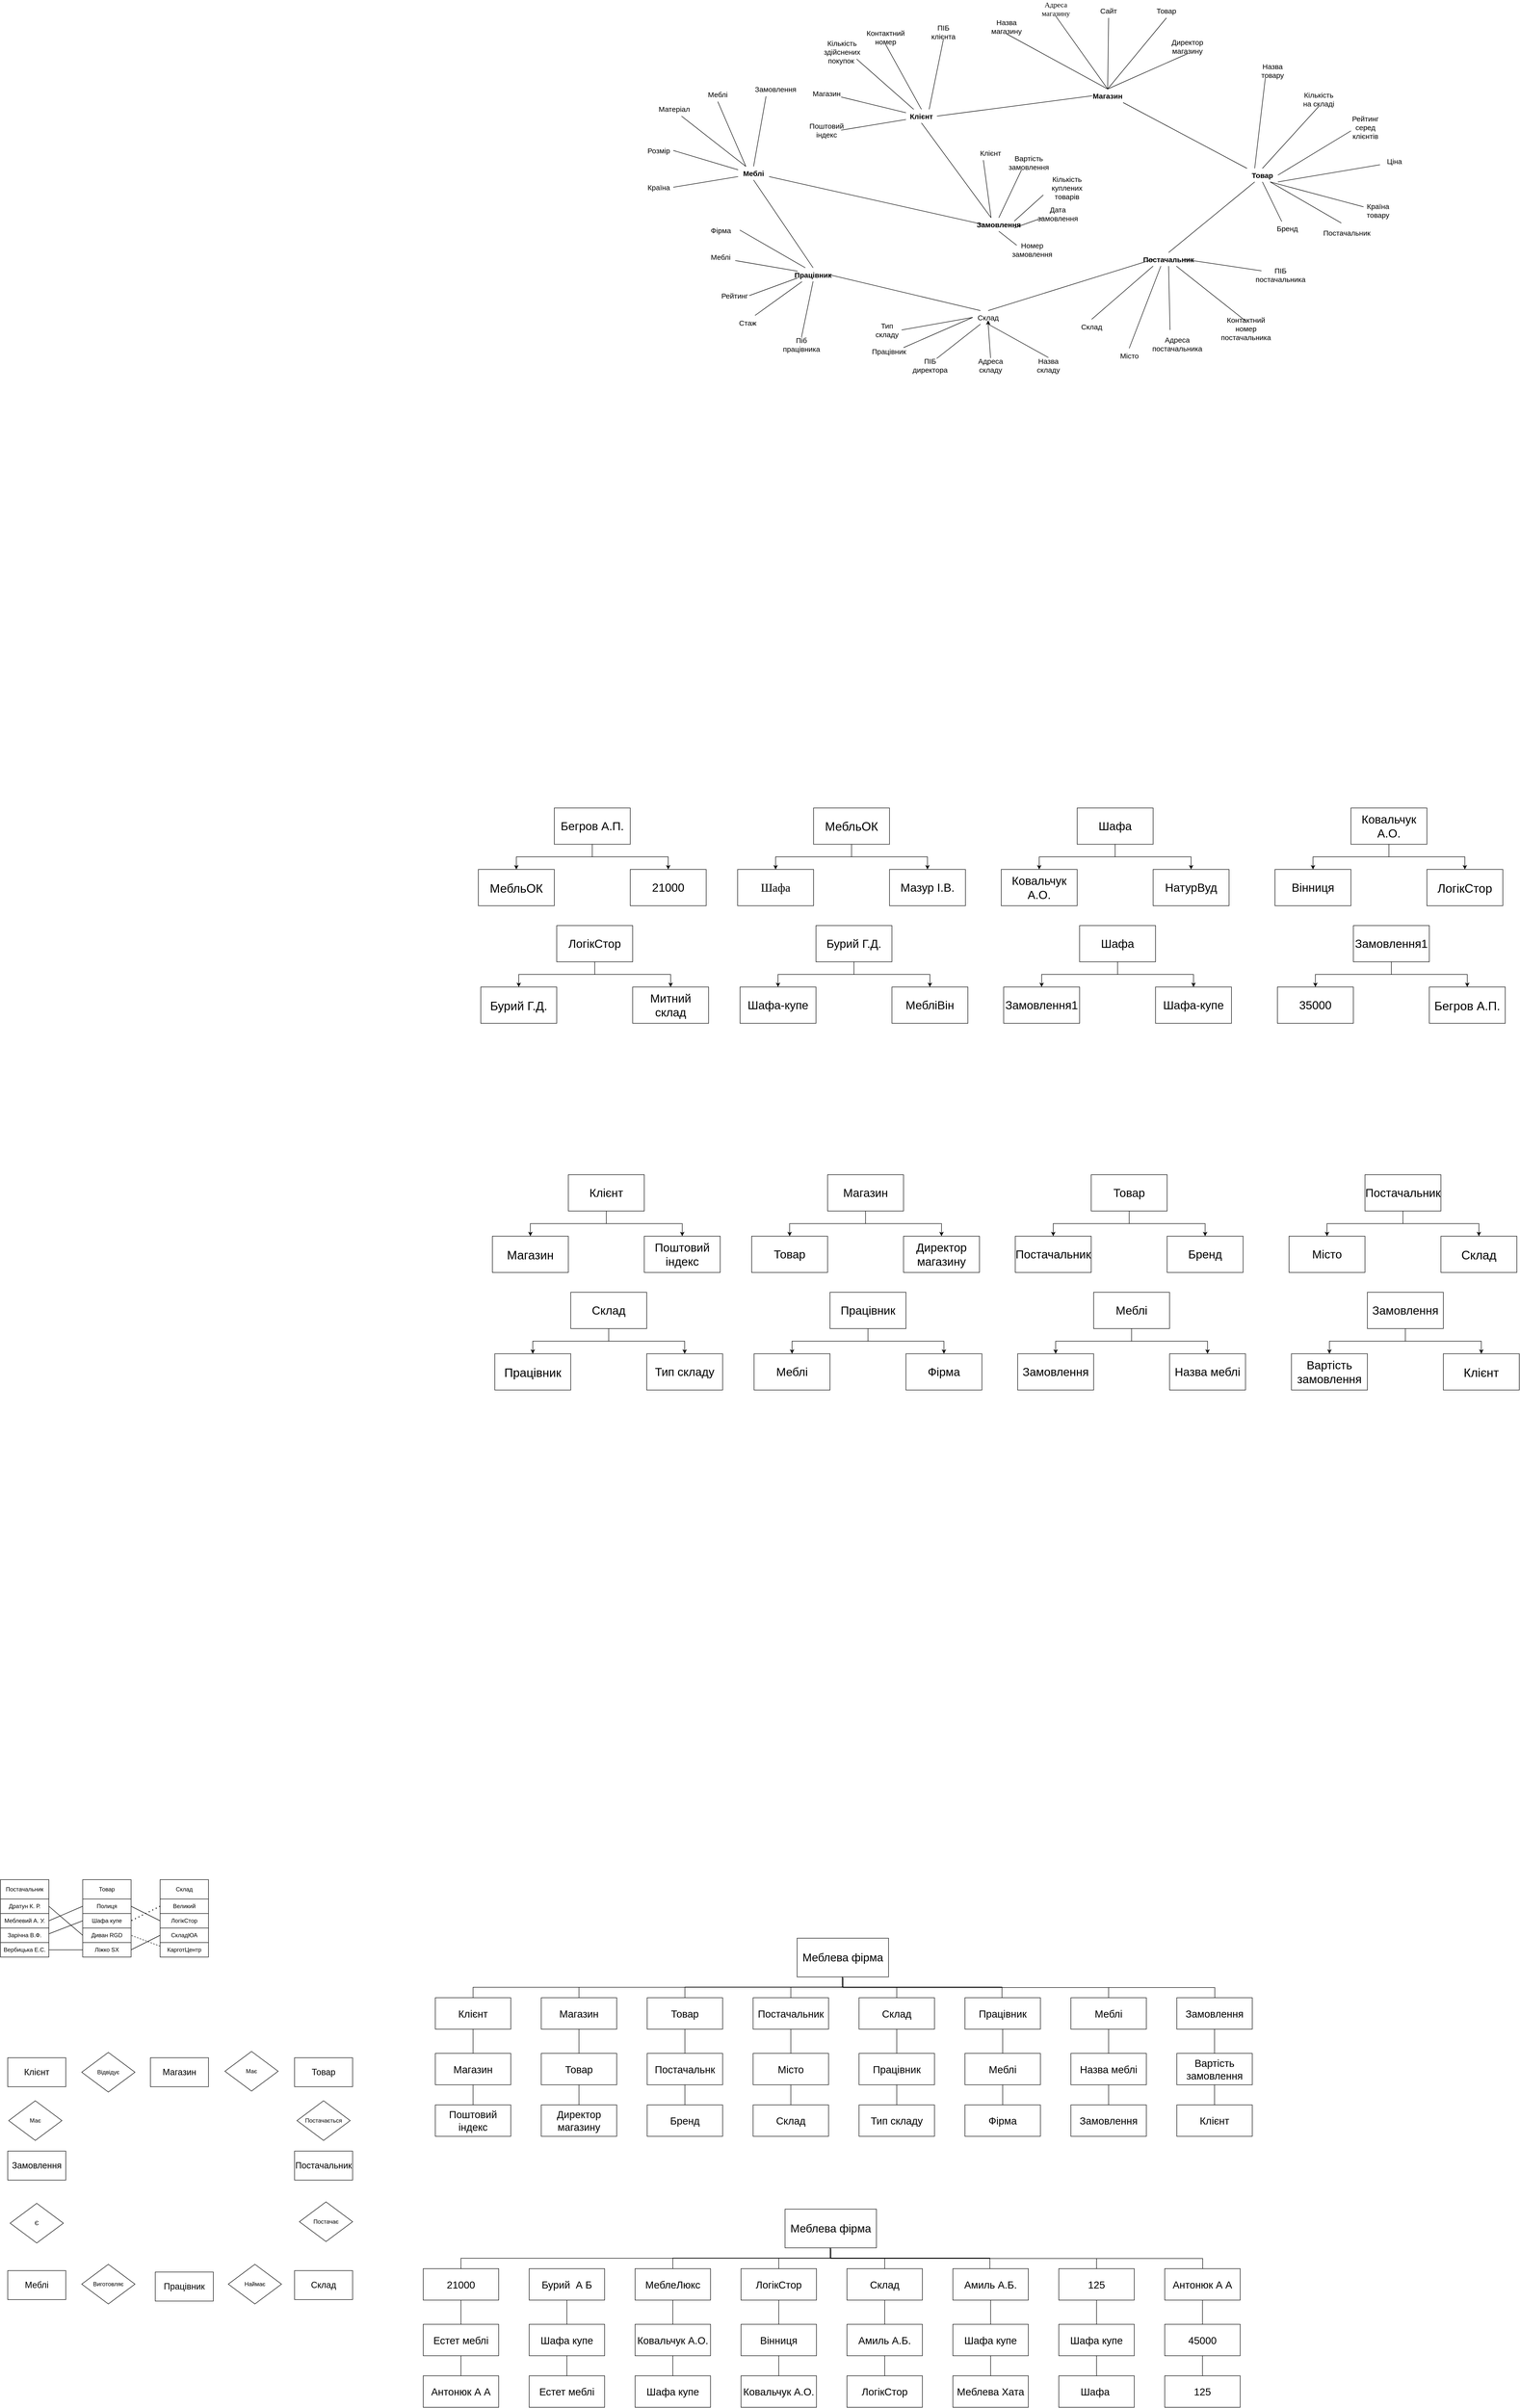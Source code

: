 <mxfile version="24.2.7" type="github">
  <diagram name="Страница — 1" id="P6JI2hraffRIriS5gii2">
    <mxGraphModel dx="1787" dy="5013" grid="0" gridSize="10" guides="1" tooltips="1" connect="1" arrows="1" fold="1" page="0" pageScale="1" pageWidth="827" pageHeight="1169" math="0" shadow="0">
      <root>
        <mxCell id="0" />
        <mxCell id="1" parent="0" />
        <mxCell id="SkiOrzyZCOOGiPpzgFNa-1" value="Постачальник" style="rounded=0;whiteSpace=wrap;html=1;" parent="1" vertex="1">
          <mxGeometry x="150" y="100" width="100" height="40" as="geometry" />
        </mxCell>
        <mxCell id="SkiOrzyZCOOGiPpzgFNa-2" value="Дратун К. Р." style="rounded=0;whiteSpace=wrap;html=1;" parent="1" vertex="1">
          <mxGeometry x="150" y="140" width="100" height="30" as="geometry" />
        </mxCell>
        <mxCell id="SkiOrzyZCOOGiPpzgFNa-3" value="Меблевий А. У." style="rounded=0;whiteSpace=wrap;html=1;" parent="1" vertex="1">
          <mxGeometry x="150" y="170" width="100" height="30" as="geometry" />
        </mxCell>
        <mxCell id="SkiOrzyZCOOGiPpzgFNa-4" value="Зарічна В.Ф." style="rounded=0;whiteSpace=wrap;html=1;" parent="1" vertex="1">
          <mxGeometry x="150" y="200" width="100" height="30" as="geometry" />
        </mxCell>
        <mxCell id="SkiOrzyZCOOGiPpzgFNa-5" value="Вербицька Е.С." style="rounded=0;whiteSpace=wrap;html=1;" parent="1" vertex="1">
          <mxGeometry x="150" y="230" width="100" height="30" as="geometry" />
        </mxCell>
        <mxCell id="SkiOrzyZCOOGiPpzgFNa-6" value="Товар" style="rounded=0;whiteSpace=wrap;html=1;" parent="1" vertex="1">
          <mxGeometry x="320" y="100" width="100" height="40" as="geometry" />
        </mxCell>
        <mxCell id="SkiOrzyZCOOGiPpzgFNa-7" value="Полиця" style="rounded=0;whiteSpace=wrap;html=1;" parent="1" vertex="1">
          <mxGeometry x="320" y="140" width="100" height="30" as="geometry" />
        </mxCell>
        <mxCell id="SkiOrzyZCOOGiPpzgFNa-8" value="Шафа купе" style="rounded=0;whiteSpace=wrap;html=1;" parent="1" vertex="1">
          <mxGeometry x="320" y="170" width="100" height="30" as="geometry" />
        </mxCell>
        <mxCell id="SkiOrzyZCOOGiPpzgFNa-9" value="Диван RGD" style="rounded=0;whiteSpace=wrap;html=1;" parent="1" vertex="1">
          <mxGeometry x="320" y="200" width="100" height="30" as="geometry" />
        </mxCell>
        <mxCell id="SkiOrzyZCOOGiPpzgFNa-10" value="Ліжко SX" style="rounded=0;whiteSpace=wrap;html=1;" parent="1" vertex="1">
          <mxGeometry x="320" y="230" width="100" height="30" as="geometry" />
        </mxCell>
        <mxCell id="SkiOrzyZCOOGiPpzgFNa-11" value="Склад" style="rounded=0;whiteSpace=wrap;html=1;" parent="1" vertex="1">
          <mxGeometry x="480" y="100" width="100" height="40" as="geometry" />
        </mxCell>
        <mxCell id="SkiOrzyZCOOGiPpzgFNa-12" value="Великий" style="rounded=0;whiteSpace=wrap;html=1;" parent="1" vertex="1">
          <mxGeometry x="480" y="140" width="100" height="30" as="geometry" />
        </mxCell>
        <mxCell id="SkiOrzyZCOOGiPpzgFNa-13" value="ЛогікСтор" style="rounded=0;whiteSpace=wrap;html=1;" parent="1" vertex="1">
          <mxGeometry x="480" y="170" width="100" height="30" as="geometry" />
        </mxCell>
        <mxCell id="SkiOrzyZCOOGiPpzgFNa-14" value="СкладЮА" style="rounded=0;whiteSpace=wrap;html=1;" parent="1" vertex="1">
          <mxGeometry x="480" y="200" width="100" height="30" as="geometry" />
        </mxCell>
        <mxCell id="SkiOrzyZCOOGiPpzgFNa-15" value="КарготЦентр" style="rounded=0;whiteSpace=wrap;html=1;" parent="1" vertex="1">
          <mxGeometry x="480" y="230" width="100" height="30" as="geometry" />
        </mxCell>
        <mxCell id="SkiOrzyZCOOGiPpzgFNa-17" value="" style="endArrow=none;html=1;rounded=0;entryX=1;entryY=0.5;entryDx=0;entryDy=0;exitX=0;exitY=0.5;exitDx=0;exitDy=0;" parent="1" source="SkiOrzyZCOOGiPpzgFNa-7" target="SkiOrzyZCOOGiPpzgFNa-3" edge="1">
          <mxGeometry width="50" height="50" relative="1" as="geometry">
            <mxPoint x="390" y="470" as="sourcePoint" />
            <mxPoint x="440" y="420" as="targetPoint" />
          </mxGeometry>
        </mxCell>
        <mxCell id="SkiOrzyZCOOGiPpzgFNa-18" value="" style="endArrow=none;html=1;rounded=0;entryX=1;entryY=0.5;entryDx=0;entryDy=0;exitX=0;exitY=0.5;exitDx=0;exitDy=0;" parent="1" source="SkiOrzyZCOOGiPpzgFNa-10" target="SkiOrzyZCOOGiPpzgFNa-5" edge="1">
          <mxGeometry width="50" height="50" relative="1" as="geometry">
            <mxPoint x="390" y="470" as="sourcePoint" />
            <mxPoint x="440" y="420" as="targetPoint" />
          </mxGeometry>
        </mxCell>
        <mxCell id="SkiOrzyZCOOGiPpzgFNa-20" value="" style="endArrow=none;html=1;rounded=0;entryX=1;entryY=0.5;entryDx=0;entryDy=0;exitX=0;exitY=0.5;exitDx=0;exitDy=0;" parent="1" source="SkiOrzyZCOOGiPpzgFNa-13" target="SkiOrzyZCOOGiPpzgFNa-7" edge="1">
          <mxGeometry width="50" height="50" relative="1" as="geometry">
            <mxPoint x="390" y="470" as="sourcePoint" />
            <mxPoint x="440" y="420" as="targetPoint" />
          </mxGeometry>
        </mxCell>
        <mxCell id="SkiOrzyZCOOGiPpzgFNa-21" value="" style="endArrow=none;dashed=1;html=1;dashPattern=1 3;strokeWidth=2;rounded=0;entryX=1;entryY=0.5;entryDx=0;entryDy=0;exitX=0;exitY=0.5;exitDx=0;exitDy=0;" parent="1" source="SkiOrzyZCOOGiPpzgFNa-12" target="SkiOrzyZCOOGiPpzgFNa-8" edge="1">
          <mxGeometry width="50" height="50" relative="1" as="geometry">
            <mxPoint x="390" y="470" as="sourcePoint" />
            <mxPoint x="440" y="420" as="targetPoint" />
          </mxGeometry>
        </mxCell>
        <mxCell id="SkiOrzyZCOOGiPpzgFNa-22" value="" style="endArrow=none;dashed=1;html=1;rounded=0;entryX=1;entryY=0.5;entryDx=0;entryDy=0;exitX=0;exitY=0.25;exitDx=0;exitDy=0;" parent="1" source="SkiOrzyZCOOGiPpzgFNa-15" target="SkiOrzyZCOOGiPpzgFNa-9" edge="1">
          <mxGeometry width="50" height="50" relative="1" as="geometry">
            <mxPoint x="390" y="470" as="sourcePoint" />
            <mxPoint x="440" y="420" as="targetPoint" />
          </mxGeometry>
        </mxCell>
        <mxCell id="SkiOrzyZCOOGiPpzgFNa-23" value="" style="endArrow=none;html=1;rounded=0;entryX=1;entryY=0.5;entryDx=0;entryDy=0;exitX=0;exitY=0.5;exitDx=0;exitDy=0;" parent="1" source="SkiOrzyZCOOGiPpzgFNa-14" target="SkiOrzyZCOOGiPpzgFNa-10" edge="1">
          <mxGeometry width="50" height="50" relative="1" as="geometry">
            <mxPoint x="390" y="470" as="sourcePoint" />
            <mxPoint x="440" y="420" as="targetPoint" />
          </mxGeometry>
        </mxCell>
        <mxCell id="vFeIOlEEUG4tyz7BfGQq-1" value="" style="endArrow=none;html=1;rounded=0;entryX=1;entryY=0.4;entryDx=0;entryDy=0;entryPerimeter=0;exitX=0;exitY=0.5;exitDx=0;exitDy=0;" parent="1" source="SkiOrzyZCOOGiPpzgFNa-8" target="SkiOrzyZCOOGiPpzgFNa-4" edge="1">
          <mxGeometry width="50" height="50" relative="1" as="geometry">
            <mxPoint x="388" y="467" as="sourcePoint" />
            <mxPoint x="253" y="215" as="targetPoint" />
          </mxGeometry>
        </mxCell>
        <mxCell id="vFeIOlEEUG4tyz7BfGQq-2" value="" style="endArrow=none;html=1;rounded=0;entryX=1;entryY=0.5;entryDx=0;entryDy=0;exitX=0;exitY=0.5;exitDx=0;exitDy=0;" parent="1" source="SkiOrzyZCOOGiPpzgFNa-9" target="SkiOrzyZCOOGiPpzgFNa-2" edge="1">
          <mxGeometry width="50" height="50" relative="1" as="geometry">
            <mxPoint x="388" y="467" as="sourcePoint" />
            <mxPoint x="438" y="417" as="targetPoint" />
          </mxGeometry>
        </mxCell>
        <mxCell id="vFeIOlEEUG4tyz7BfGQq-3" value="&lt;font style=&quot;font-size: 18px;&quot;&gt;Клієнт&lt;/font&gt;" style="rounded=0;whiteSpace=wrap;html=1;" parent="1" vertex="1">
          <mxGeometry x="165" y="468" width="120" height="60" as="geometry" />
        </mxCell>
        <mxCell id="vFeIOlEEUG4tyz7BfGQq-4" value="&lt;font style=&quot;font-size: 18px;&quot;&gt;Магазин&lt;/font&gt;" style="rounded=0;whiteSpace=wrap;html=1;" parent="1" vertex="1">
          <mxGeometry x="460" y="468" width="120" height="60" as="geometry" />
        </mxCell>
        <mxCell id="vFeIOlEEUG4tyz7BfGQq-5" value="&lt;font style=&quot;font-size: 18px;&quot;&gt;Товар&lt;/font&gt;" style="rounded=0;whiteSpace=wrap;html=1;" parent="1" vertex="1">
          <mxGeometry x="758" y="468" width="120" height="60" as="geometry" />
        </mxCell>
        <mxCell id="vFeIOlEEUG4tyz7BfGQq-6" value="&lt;font style=&quot;font-size: 18px;&quot;&gt;Постачальник&lt;/font&gt;" style="rounded=0;whiteSpace=wrap;html=1;" parent="1" vertex="1">
          <mxGeometry x="758" y="661" width="120" height="60" as="geometry" />
        </mxCell>
        <mxCell id="vFeIOlEEUG4tyz7BfGQq-7" value="&lt;font style=&quot;font-size: 18px;&quot;&gt;Склад&lt;/font&gt;" style="rounded=0;whiteSpace=wrap;html=1;" parent="1" vertex="1">
          <mxGeometry x="758" y="908" width="120" height="60" as="geometry" />
        </mxCell>
        <mxCell id="vFeIOlEEUG4tyz7BfGQq-9" value="&lt;font style=&quot;font-size: 18px;&quot;&gt;Працівник&lt;/font&gt;" style="rounded=0;whiteSpace=wrap;html=1;" parent="1" vertex="1">
          <mxGeometry x="470" y="911" width="120" height="60" as="geometry" />
        </mxCell>
        <mxCell id="vFeIOlEEUG4tyz7BfGQq-10" value="&lt;font style=&quot;font-size: 18px;&quot;&gt;Меблі&lt;/font&gt;" style="rounded=0;whiteSpace=wrap;html=1;" parent="1" vertex="1">
          <mxGeometry x="165" y="908" width="120" height="60" as="geometry" />
        </mxCell>
        <mxCell id="vFeIOlEEUG4tyz7BfGQq-11" value="&lt;font style=&quot;font-size: 18px;&quot;&gt;Замовлення&lt;/font&gt;" style="rounded=0;whiteSpace=wrap;html=1;" parent="1" vertex="1">
          <mxGeometry x="165" y="661" width="120" height="60" as="geometry" />
        </mxCell>
        <mxCell id="vFeIOlEEUG4tyz7BfGQq-12" value="Є" style="rhombus;whiteSpace=wrap;html=1;" parent="1" vertex="1">
          <mxGeometry x="170" y="769" width="110" height="82" as="geometry" />
        </mxCell>
        <mxCell id="vFeIOlEEUG4tyz7BfGQq-13" value="Має" style="rhombus;whiteSpace=wrap;html=1;" parent="1" vertex="1">
          <mxGeometry x="167" y="557" width="110" height="82" as="geometry" />
        </mxCell>
        <mxCell id="vFeIOlEEUG4tyz7BfGQq-14" value="Відвідує" style="rhombus;whiteSpace=wrap;html=1;" parent="1" vertex="1">
          <mxGeometry x="318" y="457" width="110" height="82" as="geometry" />
        </mxCell>
        <mxCell id="vFeIOlEEUG4tyz7BfGQq-15" value="Має" style="rhombus;whiteSpace=wrap;html=1;" parent="1" vertex="1">
          <mxGeometry x="614" y="455" width="110" height="82" as="geometry" />
        </mxCell>
        <mxCell id="vFeIOlEEUG4tyz7BfGQq-16" value="Постачається" style="rhombus;whiteSpace=wrap;html=1;" parent="1" vertex="1">
          <mxGeometry x="763" y="557" width="110" height="82" as="geometry" />
        </mxCell>
        <mxCell id="vFeIOlEEUG4tyz7BfGQq-17" value="Постачає" style="rhombus;whiteSpace=wrap;html=1;" parent="1" vertex="1">
          <mxGeometry x="768" y="766" width="110" height="82" as="geometry" />
        </mxCell>
        <mxCell id="vFeIOlEEUG4tyz7BfGQq-18" value="Наймає" style="rhombus;whiteSpace=wrap;html=1;" parent="1" vertex="1">
          <mxGeometry x="621" y="895" width="110" height="82" as="geometry" />
        </mxCell>
        <mxCell id="vFeIOlEEUG4tyz7BfGQq-19" value="Виготовляє" style="rhombus;whiteSpace=wrap;html=1;" parent="1" vertex="1">
          <mxGeometry x="318" y="895" width="110" height="82" as="geometry" />
        </mxCell>
        <mxCell id="jY9CgbMCRMDXawIUMuLN-27" style="edgeStyle=orthogonalEdgeStyle;rounded=0;orthogonalLoop=1;jettySize=auto;html=1;exitX=0.5;exitY=1;exitDx=0;exitDy=0;entryX=0.5;entryY=0;entryDx=0;entryDy=0;endArrow=baseDash;endFill=0;" parent="1" source="jY9CgbMCRMDXawIUMuLN-1" target="jY9CgbMCRMDXawIUMuLN-2" edge="1">
          <mxGeometry relative="1" as="geometry" />
        </mxCell>
        <mxCell id="jY9CgbMCRMDXawIUMuLN-28" style="edgeStyle=orthogonalEdgeStyle;rounded=0;orthogonalLoop=1;jettySize=auto;html=1;exitX=0.5;exitY=1;exitDx=0;exitDy=0;entryX=0.5;entryY=0;entryDx=0;entryDy=0;endArrow=baseDash;endFill=0;" parent="1" source="jY9CgbMCRMDXawIUMuLN-1" target="jY9CgbMCRMDXawIUMuLN-3" edge="1">
          <mxGeometry relative="1" as="geometry" />
        </mxCell>
        <mxCell id="jY9CgbMCRMDXawIUMuLN-29" style="edgeStyle=orthogonalEdgeStyle;rounded=0;orthogonalLoop=1;jettySize=auto;html=1;entryX=0.5;entryY=0;entryDx=0;entryDy=0;endArrow=baseDash;endFill=0;" parent="1" source="jY9CgbMCRMDXawIUMuLN-1" target="jY9CgbMCRMDXawIUMuLN-4" edge="1">
          <mxGeometry relative="1" as="geometry">
            <Array as="points">
              <mxPoint x="1891" y="322" />
              <mxPoint x="1565" y="322" />
            </Array>
          </mxGeometry>
        </mxCell>
        <mxCell id="jY9CgbMCRMDXawIUMuLN-30" style="edgeStyle=orthogonalEdgeStyle;rounded=0;orthogonalLoop=1;jettySize=auto;html=1;entryX=0.5;entryY=0;entryDx=0;entryDy=0;endArrow=baseDash;endFill=0;" parent="1" source="jY9CgbMCRMDXawIUMuLN-1" target="jY9CgbMCRMDXawIUMuLN-6" edge="1">
          <mxGeometry relative="1" as="geometry" />
        </mxCell>
        <mxCell id="jY9CgbMCRMDXawIUMuLN-31" style="edgeStyle=orthogonalEdgeStyle;rounded=0;orthogonalLoop=1;jettySize=auto;html=1;entryX=0.5;entryY=0;entryDx=0;entryDy=0;endArrow=baseDash;endFill=0;" parent="1" edge="1">
          <mxGeometry relative="1" as="geometry">
            <mxPoint x="1890" y="301" as="sourcePoint" />
            <mxPoint x="2220.5" y="344" as="targetPoint" />
            <Array as="points">
              <mxPoint x="1889.5" y="322" />
              <mxPoint x="2220.5" y="322" />
            </Array>
          </mxGeometry>
        </mxCell>
        <mxCell id="jY9CgbMCRMDXawIUMuLN-32" style="edgeStyle=orthogonalEdgeStyle;rounded=0;orthogonalLoop=1;jettySize=auto;html=1;entryX=0.5;entryY=0;entryDx=0;entryDy=0;endArrow=baseDash;endFill=0;" parent="1" source="jY9CgbMCRMDXawIUMuLN-1" target="jY9CgbMCRMDXawIUMuLN-8" edge="1">
          <mxGeometry relative="1" as="geometry">
            <Array as="points">
              <mxPoint x="1891" y="323" />
              <mxPoint x="2441" y="323" />
            </Array>
          </mxGeometry>
        </mxCell>
        <mxCell id="jY9CgbMCRMDXawIUMuLN-33" style="edgeStyle=orthogonalEdgeStyle;rounded=0;orthogonalLoop=1;jettySize=auto;html=1;entryX=0.5;entryY=0;entryDx=0;entryDy=0;endArrow=baseDash;endFill=0;" parent="1" edge="1">
          <mxGeometry relative="1" as="geometry">
            <mxPoint x="1892" y="303" as="sourcePoint" />
            <mxPoint x="2660.5" y="346" as="targetPoint" />
            <Array as="points">
              <mxPoint x="1892" y="323" />
              <mxPoint x="2661" y="323" />
            </Array>
          </mxGeometry>
        </mxCell>
        <mxCell id="jY9CgbMCRMDXawIUMuLN-34" style="edgeStyle=orthogonalEdgeStyle;rounded=0;orthogonalLoop=1;jettySize=auto;html=1;entryX=0.5;entryY=0;entryDx=0;entryDy=0;endArrow=baseDash;endFill=0;" parent="1" source="jY9CgbMCRMDXawIUMuLN-1" target="jY9CgbMCRMDXawIUMuLN-5" edge="1">
          <mxGeometry relative="1" as="geometry" />
        </mxCell>
        <mxCell id="jY9CgbMCRMDXawIUMuLN-1" value="&lt;font style=&quot;font-size: 23px;&quot;&gt;Меблева фірма&lt;/font&gt;" style="rounded=0;whiteSpace=wrap;html=1;" parent="1" vertex="1">
          <mxGeometry x="1797" y="221" width="189" height="80" as="geometry" />
        </mxCell>
        <mxCell id="jY9CgbMCRMDXawIUMuLN-2" value="&lt;font style=&quot;font-size: 21px;&quot;&gt;Клієнт&lt;/font&gt;" style="rounded=0;whiteSpace=wrap;html=1;fontSize=21;" parent="1" vertex="1">
          <mxGeometry x="1049" y="344" width="156" height="65" as="geometry" />
        </mxCell>
        <mxCell id="jY9CgbMCRMDXawIUMuLN-3" value="Магазин" style="rounded=0;whiteSpace=wrap;html=1;fontSize=21;" parent="1" vertex="1">
          <mxGeometry x="1268" y="344" width="156" height="65" as="geometry" />
        </mxCell>
        <mxCell id="jY9CgbMCRMDXawIUMuLN-4" value="Товар" style="rounded=0;whiteSpace=wrap;html=1;fontSize=21;" parent="1" vertex="1">
          <mxGeometry x="1487" y="344" width="156" height="65" as="geometry" />
        </mxCell>
        <mxCell id="jY9CgbMCRMDXawIUMuLN-5" value="Постачальник" style="rounded=0;whiteSpace=wrap;html=1;fontSize=21;" parent="1" vertex="1">
          <mxGeometry x="1706" y="344" width="156" height="65" as="geometry" />
        </mxCell>
        <mxCell id="jY9CgbMCRMDXawIUMuLN-6" value="Склад" style="rounded=0;whiteSpace=wrap;html=1;fontSize=21;" parent="1" vertex="1">
          <mxGeometry x="1925" y="344" width="156" height="65" as="geometry" />
        </mxCell>
        <mxCell id="jY9CgbMCRMDXawIUMuLN-7" value="Працівник" style="rounded=0;whiteSpace=wrap;html=1;fontSize=21;" parent="1" vertex="1">
          <mxGeometry x="2144" y="344" width="156" height="65" as="geometry" />
        </mxCell>
        <mxCell id="jY9CgbMCRMDXawIUMuLN-8" value="Меблі" style="rounded=0;whiteSpace=wrap;html=1;fontSize=21;" parent="1" vertex="1">
          <mxGeometry x="2363" y="344" width="156" height="65" as="geometry" />
        </mxCell>
        <mxCell id="jY9CgbMCRMDXawIUMuLN-9" value="Замовлення" style="rounded=0;whiteSpace=wrap;html=1;fontSize=21;" parent="1" vertex="1">
          <mxGeometry x="2582" y="344" width="156" height="65" as="geometry" />
        </mxCell>
        <mxCell id="jY9CgbMCRMDXawIUMuLN-10" value="Магазин" style="rounded=0;whiteSpace=wrap;html=1;fontSize=21;" parent="1" vertex="1">
          <mxGeometry x="1049" y="459" width="156" height="65" as="geometry" />
        </mxCell>
        <mxCell id="jY9CgbMCRMDXawIUMuLN-11" value="Товар" style="rounded=0;whiteSpace=wrap;html=1;fontSize=21;" parent="1" vertex="1">
          <mxGeometry x="1268" y="459" width="156" height="65" as="geometry" />
        </mxCell>
        <mxCell id="jY9CgbMCRMDXawIUMuLN-12" value="Постачальнк" style="rounded=0;whiteSpace=wrap;html=1;fontSize=21;" parent="1" vertex="1">
          <mxGeometry x="1487" y="459" width="156" height="65" as="geometry" />
        </mxCell>
        <mxCell id="jY9CgbMCRMDXawIUMuLN-13" value="Місто" style="rounded=0;whiteSpace=wrap;html=1;fontSize=21;" parent="1" vertex="1">
          <mxGeometry x="1706" y="459" width="156" height="65" as="geometry" />
        </mxCell>
        <mxCell id="jY9CgbMCRMDXawIUMuLN-14" value="Працівник" style="rounded=0;whiteSpace=wrap;html=1;fontSize=21;" parent="1" vertex="1">
          <mxGeometry x="1925" y="459" width="156" height="65" as="geometry" />
        </mxCell>
        <mxCell id="jY9CgbMCRMDXawIUMuLN-15" value="Меблі" style="rounded=0;whiteSpace=wrap;html=1;fontSize=21;" parent="1" vertex="1">
          <mxGeometry x="2144" y="459" width="156" height="65" as="geometry" />
        </mxCell>
        <mxCell id="jY9CgbMCRMDXawIUMuLN-16" value="Назва меблі" style="rounded=0;whiteSpace=wrap;html=1;fontSize=21;" parent="1" vertex="1">
          <mxGeometry x="2363" y="459" width="156" height="65" as="geometry" />
        </mxCell>
        <mxCell id="jY9CgbMCRMDXawIUMuLN-17" value="Вартість замовлення" style="rounded=0;whiteSpace=wrap;html=1;fontSize=21;" parent="1" vertex="1">
          <mxGeometry x="2582" y="459" width="156" height="65" as="geometry" />
        </mxCell>
        <mxCell id="jY9CgbMCRMDXawIUMuLN-18" value="Поштовий індекс" style="rounded=0;whiteSpace=wrap;html=1;fontSize=21;" parent="1" vertex="1">
          <mxGeometry x="1049" y="565.5" width="156" height="65" as="geometry" />
        </mxCell>
        <mxCell id="jY9CgbMCRMDXawIUMuLN-19" value="Директор магазину" style="rounded=0;whiteSpace=wrap;html=1;fontSize=21;" parent="1" vertex="1">
          <mxGeometry x="1268" y="565.5" width="156" height="65" as="geometry" />
        </mxCell>
        <mxCell id="jY9CgbMCRMDXawIUMuLN-20" value="Бренд" style="rounded=0;whiteSpace=wrap;html=1;fontSize=21;" parent="1" vertex="1">
          <mxGeometry x="1487" y="565.5" width="156" height="65" as="geometry" />
        </mxCell>
        <mxCell id="jY9CgbMCRMDXawIUMuLN-21" value="Склад" style="rounded=0;whiteSpace=wrap;html=1;fontSize=21;" parent="1" vertex="1">
          <mxGeometry x="1706" y="565.5" width="156" height="65" as="geometry" />
        </mxCell>
        <mxCell id="jY9CgbMCRMDXawIUMuLN-22" value="Тип складу" style="rounded=0;whiteSpace=wrap;html=1;fontSize=21;" parent="1" vertex="1">
          <mxGeometry x="1925" y="565.5" width="156" height="65" as="geometry" />
        </mxCell>
        <mxCell id="jY9CgbMCRMDXawIUMuLN-23" value="Фірма" style="rounded=0;whiteSpace=wrap;html=1;fontSize=21;" parent="1" vertex="1">
          <mxGeometry x="2144" y="565.5" width="156" height="65" as="geometry" />
        </mxCell>
        <mxCell id="jY9CgbMCRMDXawIUMuLN-24" value="Замовлення" style="rounded=0;whiteSpace=wrap;html=1;fontSize=21;" parent="1" vertex="1">
          <mxGeometry x="2363" y="565.5" width="156" height="65" as="geometry" />
        </mxCell>
        <mxCell id="jY9CgbMCRMDXawIUMuLN-25" value="Клієнт" style="rounded=0;whiteSpace=wrap;html=1;fontSize=21;" parent="1" vertex="1">
          <mxGeometry x="2582" y="565.5" width="156" height="65" as="geometry" />
        </mxCell>
        <mxCell id="jY9CgbMCRMDXawIUMuLN-35" value="" style="endArrow=none;html=1;rounded=0;entryX=0.5;entryY=1;entryDx=0;entryDy=0;exitX=0.5;exitY=0;exitDx=0;exitDy=0;fontSize=21;" parent="1" source="jY9CgbMCRMDXawIUMuLN-10" target="jY9CgbMCRMDXawIUMuLN-2" edge="1">
          <mxGeometry width="50" height="50" relative="1" as="geometry">
            <mxPoint x="1760" y="362" as="sourcePoint" />
            <mxPoint x="1810" y="312" as="targetPoint" />
          </mxGeometry>
        </mxCell>
        <mxCell id="jY9CgbMCRMDXawIUMuLN-36" value="" style="endArrow=none;html=1;rounded=0;entryX=0.5;entryY=1;entryDx=0;entryDy=0;exitX=0.5;exitY=0;exitDx=0;exitDy=0;fontSize=21;" parent="1" source="jY9CgbMCRMDXawIUMuLN-11" target="jY9CgbMCRMDXawIUMuLN-3" edge="1">
          <mxGeometry width="50" height="50" relative="1" as="geometry">
            <mxPoint x="1137" y="469" as="sourcePoint" />
            <mxPoint x="1137" y="419" as="targetPoint" />
          </mxGeometry>
        </mxCell>
        <mxCell id="jY9CgbMCRMDXawIUMuLN-37" value="" style="endArrow=none;html=1;rounded=0;entryX=0.5;entryY=1;entryDx=0;entryDy=0;exitX=0.5;exitY=0;exitDx=0;exitDy=0;fontSize=21;" parent="1" source="jY9CgbMCRMDXawIUMuLN-18" target="jY9CgbMCRMDXawIUMuLN-10" edge="1">
          <mxGeometry width="50" height="50" relative="1" as="geometry">
            <mxPoint x="1147" y="479" as="sourcePoint" />
            <mxPoint x="1147" y="429" as="targetPoint" />
          </mxGeometry>
        </mxCell>
        <mxCell id="jY9CgbMCRMDXawIUMuLN-38" value="" style="endArrow=none;html=1;rounded=0;entryX=0.5;entryY=1;entryDx=0;entryDy=0;exitX=0.5;exitY=0;exitDx=0;exitDy=0;fontSize=21;" parent="1" source="jY9CgbMCRMDXawIUMuLN-12" target="jY9CgbMCRMDXawIUMuLN-4" edge="1">
          <mxGeometry width="50" height="50" relative="1" as="geometry">
            <mxPoint x="1157" y="489" as="sourcePoint" />
            <mxPoint x="1157" y="439" as="targetPoint" />
          </mxGeometry>
        </mxCell>
        <mxCell id="jY9CgbMCRMDXawIUMuLN-39" value="" style="endArrow=none;html=1;rounded=0;entryX=0.5;entryY=1;entryDx=0;entryDy=0;exitX=0.5;exitY=0;exitDx=0;exitDy=0;fontSize=21;" parent="1" source="jY9CgbMCRMDXawIUMuLN-19" target="jY9CgbMCRMDXawIUMuLN-11" edge="1">
          <mxGeometry width="50" height="50" relative="1" as="geometry">
            <mxPoint x="1167" y="499" as="sourcePoint" />
            <mxPoint x="1167" y="449" as="targetPoint" />
          </mxGeometry>
        </mxCell>
        <mxCell id="jY9CgbMCRMDXawIUMuLN-40" value="" style="endArrow=none;html=1;rounded=0;entryX=0.5;entryY=1;entryDx=0;entryDy=0;exitX=0.5;exitY=0;exitDx=0;exitDy=0;fontSize=21;" parent="1" source="jY9CgbMCRMDXawIUMuLN-20" target="jY9CgbMCRMDXawIUMuLN-12" edge="1">
          <mxGeometry width="50" height="50" relative="1" as="geometry">
            <mxPoint x="1177" y="509" as="sourcePoint" />
            <mxPoint x="1177" y="459" as="targetPoint" />
          </mxGeometry>
        </mxCell>
        <mxCell id="jY9CgbMCRMDXawIUMuLN-41" value="" style="endArrow=none;html=1;rounded=0;entryX=0.5;entryY=1;entryDx=0;entryDy=0;exitX=0.5;exitY=0;exitDx=0;exitDy=0;fontSize=21;" parent="1" source="jY9CgbMCRMDXawIUMuLN-13" target="jY9CgbMCRMDXawIUMuLN-5" edge="1">
          <mxGeometry width="50" height="50" relative="1" as="geometry">
            <mxPoint x="1187" y="519" as="sourcePoint" />
            <mxPoint x="1187" y="469" as="targetPoint" />
          </mxGeometry>
        </mxCell>
        <mxCell id="jY9CgbMCRMDXawIUMuLN-42" value="" style="endArrow=none;html=1;rounded=0;entryX=0.5;entryY=1;entryDx=0;entryDy=0;exitX=0.5;exitY=0;exitDx=0;exitDy=0;fontSize=21;" parent="1" source="jY9CgbMCRMDXawIUMuLN-21" target="jY9CgbMCRMDXawIUMuLN-13" edge="1">
          <mxGeometry width="50" height="50" relative="1" as="geometry">
            <mxPoint x="1197" y="529" as="sourcePoint" />
            <mxPoint x="1197" y="479" as="targetPoint" />
          </mxGeometry>
        </mxCell>
        <mxCell id="jY9CgbMCRMDXawIUMuLN-43" value="" style="endArrow=none;html=1;rounded=0;entryX=0.5;entryY=1;entryDx=0;entryDy=0;exitX=0.5;exitY=0;exitDx=0;exitDy=0;fontSize=21;" parent="1" source="jY9CgbMCRMDXawIUMuLN-14" target="jY9CgbMCRMDXawIUMuLN-6" edge="1">
          <mxGeometry width="50" height="50" relative="1" as="geometry">
            <mxPoint x="1207" y="539" as="sourcePoint" />
            <mxPoint x="1207" y="489" as="targetPoint" />
          </mxGeometry>
        </mxCell>
        <mxCell id="jY9CgbMCRMDXawIUMuLN-44" value="" style="endArrow=none;html=1;rounded=0;entryX=0.5;entryY=1;entryDx=0;entryDy=0;exitX=0.5;exitY=0;exitDx=0;exitDy=0;fontSize=21;" parent="1" source="jY9CgbMCRMDXawIUMuLN-22" target="jY9CgbMCRMDXawIUMuLN-14" edge="1">
          <mxGeometry width="50" height="50" relative="1" as="geometry">
            <mxPoint x="1217" y="549" as="sourcePoint" />
            <mxPoint x="1217" y="499" as="targetPoint" />
          </mxGeometry>
        </mxCell>
        <mxCell id="jY9CgbMCRMDXawIUMuLN-45" value="" style="endArrow=none;html=1;rounded=0;entryX=0.5;entryY=1;entryDx=0;entryDy=0;exitX=0.5;exitY=0;exitDx=0;exitDy=0;fontSize=21;" parent="1" source="jY9CgbMCRMDXawIUMuLN-15" target="jY9CgbMCRMDXawIUMuLN-7" edge="1">
          <mxGeometry width="50" height="50" relative="1" as="geometry">
            <mxPoint x="1227" y="559" as="sourcePoint" />
            <mxPoint x="1227" y="509" as="targetPoint" />
          </mxGeometry>
        </mxCell>
        <mxCell id="jY9CgbMCRMDXawIUMuLN-46" value="" style="endArrow=none;html=1;rounded=0;entryX=0.5;entryY=1;entryDx=0;entryDy=0;exitX=0.5;exitY=0;exitDx=0;exitDy=0;fontSize=21;" parent="1" source="jY9CgbMCRMDXawIUMuLN-23" target="jY9CgbMCRMDXawIUMuLN-15" edge="1">
          <mxGeometry width="50" height="50" relative="1" as="geometry">
            <mxPoint x="1237" y="569" as="sourcePoint" />
            <mxPoint x="1237" y="519" as="targetPoint" />
          </mxGeometry>
        </mxCell>
        <mxCell id="jY9CgbMCRMDXawIUMuLN-47" value="" style="endArrow=none;html=1;rounded=0;entryX=0.5;entryY=1;entryDx=0;entryDy=0;exitX=0.5;exitY=0;exitDx=0;exitDy=0;fontSize=21;" parent="1" source="jY9CgbMCRMDXawIUMuLN-16" target="jY9CgbMCRMDXawIUMuLN-8" edge="1">
          <mxGeometry width="50" height="50" relative="1" as="geometry">
            <mxPoint x="1247" y="579" as="sourcePoint" />
            <mxPoint x="1247" y="529" as="targetPoint" />
          </mxGeometry>
        </mxCell>
        <mxCell id="jY9CgbMCRMDXawIUMuLN-48" value="" style="endArrow=none;html=1;rounded=0;entryX=0.5;entryY=1;entryDx=0;entryDy=0;exitX=0.5;exitY=0;exitDx=0;exitDy=0;fontSize=21;" parent="1" source="jY9CgbMCRMDXawIUMuLN-24" target="jY9CgbMCRMDXawIUMuLN-16" edge="1">
          <mxGeometry width="50" height="50" relative="1" as="geometry">
            <mxPoint x="1257" y="589" as="sourcePoint" />
            <mxPoint x="1257" y="539" as="targetPoint" />
          </mxGeometry>
        </mxCell>
        <mxCell id="jY9CgbMCRMDXawIUMuLN-49" value="" style="endArrow=none;html=1;rounded=0;entryX=0.5;entryY=1;entryDx=0;entryDy=0;exitX=0.5;exitY=0;exitDx=0;exitDy=0;fontSize=21;" parent="1" source="jY9CgbMCRMDXawIUMuLN-17" target="jY9CgbMCRMDXawIUMuLN-9" edge="1">
          <mxGeometry width="50" height="50" relative="1" as="geometry">
            <mxPoint x="1267" y="599" as="sourcePoint" />
            <mxPoint x="1267" y="549" as="targetPoint" />
          </mxGeometry>
        </mxCell>
        <mxCell id="jY9CgbMCRMDXawIUMuLN-50" value="" style="endArrow=none;html=1;rounded=0;entryX=0.5;entryY=1;entryDx=0;entryDy=0;exitX=0.5;exitY=0;exitDx=0;exitDy=0;fontSize=21;" parent="1" source="jY9CgbMCRMDXawIUMuLN-25" target="jY9CgbMCRMDXawIUMuLN-17" edge="1">
          <mxGeometry width="50" height="50" relative="1" as="geometry">
            <mxPoint x="1277" y="609" as="sourcePoint" />
            <mxPoint x="1277" y="559" as="targetPoint" />
          </mxGeometry>
        </mxCell>
        <mxCell id="jY9CgbMCRMDXawIUMuLN-54" style="edgeStyle=orthogonalEdgeStyle;rounded=0;orthogonalLoop=1;jettySize=auto;html=1;exitX=0.5;exitY=1;exitDx=0;exitDy=0;fontSize=24;" parent="1" source="jY9CgbMCRMDXawIUMuLN-51" target="jY9CgbMCRMDXawIUMuLN-52" edge="1">
          <mxGeometry relative="1" as="geometry" />
        </mxCell>
        <mxCell id="jY9CgbMCRMDXawIUMuLN-55" style="edgeStyle=orthogonalEdgeStyle;rounded=0;orthogonalLoop=1;jettySize=auto;html=1;exitX=0.5;exitY=1;exitDx=0;exitDy=0;entryX=0.5;entryY=0;entryDx=0;entryDy=0;fontSize=24;" parent="1" source="jY9CgbMCRMDXawIUMuLN-51" target="jY9CgbMCRMDXawIUMuLN-53" edge="1">
          <mxGeometry relative="1" as="geometry" />
        </mxCell>
        <mxCell id="jY9CgbMCRMDXawIUMuLN-51" value="Клієнт" style="rounded=0;whiteSpace=wrap;html=1;fontSize=24;" parent="1" vertex="1">
          <mxGeometry x="1324" y="-1357" width="157" height="75" as="geometry" />
        </mxCell>
        <mxCell id="jY9CgbMCRMDXawIUMuLN-52" value="Магазин" style="rounded=0;whiteSpace=wrap;html=1;fontSize=25;" parent="1" vertex="1">
          <mxGeometry x="1167" y="-1230" width="157" height="75" as="geometry" />
        </mxCell>
        <mxCell id="jY9CgbMCRMDXawIUMuLN-53" value="Поштовий індекс" style="rounded=0;whiteSpace=wrap;html=1;fontSize=24;" parent="1" vertex="1">
          <mxGeometry x="1481" y="-1230" width="157" height="75" as="geometry" />
        </mxCell>
        <mxCell id="jY9CgbMCRMDXawIUMuLN-56" style="edgeStyle=orthogonalEdgeStyle;rounded=0;orthogonalLoop=1;jettySize=auto;html=1;exitX=0.5;exitY=1;exitDx=0;exitDy=0;fontSize=24;" parent="1" source="jY9CgbMCRMDXawIUMuLN-58" target="jY9CgbMCRMDXawIUMuLN-59" edge="1">
          <mxGeometry relative="1" as="geometry" />
        </mxCell>
        <mxCell id="jY9CgbMCRMDXawIUMuLN-57" style="edgeStyle=orthogonalEdgeStyle;rounded=0;orthogonalLoop=1;jettySize=auto;html=1;exitX=0.5;exitY=1;exitDx=0;exitDy=0;entryX=0.5;entryY=0;entryDx=0;entryDy=0;fontSize=24;" parent="1" source="jY9CgbMCRMDXawIUMuLN-58" target="jY9CgbMCRMDXawIUMuLN-60" edge="1">
          <mxGeometry relative="1" as="geometry" />
        </mxCell>
        <mxCell id="jY9CgbMCRMDXawIUMuLN-58" value="Магазин" style="rounded=0;whiteSpace=wrap;html=1;fontSize=24;" parent="1" vertex="1">
          <mxGeometry x="1860" y="-1357" width="157" height="75" as="geometry" />
        </mxCell>
        <mxCell id="jY9CgbMCRMDXawIUMuLN-59" value="Товар" style="rounded=0;whiteSpace=wrap;html=1;fontSize=24;" parent="1" vertex="1">
          <mxGeometry x="1703" y="-1230" width="157" height="75" as="geometry" />
        </mxCell>
        <mxCell id="jY9CgbMCRMDXawIUMuLN-60" value="Директор магазину" style="rounded=0;whiteSpace=wrap;html=1;fontSize=24;" parent="1" vertex="1">
          <mxGeometry x="2017" y="-1230" width="157" height="75" as="geometry" />
        </mxCell>
        <mxCell id="jY9CgbMCRMDXawIUMuLN-61" style="edgeStyle=orthogonalEdgeStyle;rounded=0;orthogonalLoop=1;jettySize=auto;html=1;exitX=0.5;exitY=1;exitDx=0;exitDy=0;fontSize=24;" parent="1" source="jY9CgbMCRMDXawIUMuLN-63" target="jY9CgbMCRMDXawIUMuLN-64" edge="1">
          <mxGeometry relative="1" as="geometry" />
        </mxCell>
        <mxCell id="jY9CgbMCRMDXawIUMuLN-62" style="edgeStyle=orthogonalEdgeStyle;rounded=0;orthogonalLoop=1;jettySize=auto;html=1;exitX=0.5;exitY=1;exitDx=0;exitDy=0;entryX=0.5;entryY=0;entryDx=0;entryDy=0;fontSize=24;" parent="1" source="jY9CgbMCRMDXawIUMuLN-63" target="jY9CgbMCRMDXawIUMuLN-65" edge="1">
          <mxGeometry relative="1" as="geometry" />
        </mxCell>
        <mxCell id="jY9CgbMCRMDXawIUMuLN-63" value="Товар" style="rounded=0;whiteSpace=wrap;html=1;fontSize=24;" parent="1" vertex="1">
          <mxGeometry x="2405" y="-1357" width="157" height="75" as="geometry" />
        </mxCell>
        <mxCell id="jY9CgbMCRMDXawIUMuLN-64" value="Постачальник" style="rounded=0;whiteSpace=wrap;html=1;fontSize=24;" parent="1" vertex="1">
          <mxGeometry x="2248" y="-1230" width="157" height="75" as="geometry" />
        </mxCell>
        <mxCell id="jY9CgbMCRMDXawIUMuLN-65" value="Бренд" style="rounded=0;whiteSpace=wrap;html=1;fontSize=24;" parent="1" vertex="1">
          <mxGeometry x="2562" y="-1230" width="157" height="75" as="geometry" />
        </mxCell>
        <mxCell id="jY9CgbMCRMDXawIUMuLN-66" style="edgeStyle=orthogonalEdgeStyle;rounded=0;orthogonalLoop=1;jettySize=auto;html=1;exitX=0.5;exitY=1;exitDx=0;exitDy=0;fontSize=24;" parent="1" source="jY9CgbMCRMDXawIUMuLN-68" target="jY9CgbMCRMDXawIUMuLN-69" edge="1">
          <mxGeometry relative="1" as="geometry" />
        </mxCell>
        <mxCell id="jY9CgbMCRMDXawIUMuLN-67" style="edgeStyle=orthogonalEdgeStyle;rounded=0;orthogonalLoop=1;jettySize=auto;html=1;exitX=0.5;exitY=1;exitDx=0;exitDy=0;entryX=0.5;entryY=0;entryDx=0;entryDy=0;fontSize=24;" parent="1" source="jY9CgbMCRMDXawIUMuLN-68" target="jY9CgbMCRMDXawIUMuLN-70" edge="1">
          <mxGeometry relative="1" as="geometry" />
        </mxCell>
        <mxCell id="jY9CgbMCRMDXawIUMuLN-68" value="Постачальник" style="rounded=0;whiteSpace=wrap;html=1;fontSize=24;" parent="1" vertex="1">
          <mxGeometry x="2971" y="-1357" width="157" height="75" as="geometry" />
        </mxCell>
        <mxCell id="jY9CgbMCRMDXawIUMuLN-69" value="Місто" style="rounded=0;whiteSpace=wrap;html=1;fontSize=24;" parent="1" vertex="1">
          <mxGeometry x="2814" y="-1230" width="157" height="75" as="geometry" />
        </mxCell>
        <mxCell id="jY9CgbMCRMDXawIUMuLN-70" value="Склад" style="rounded=0;whiteSpace=wrap;html=1;fontSize=25;" parent="1" vertex="1">
          <mxGeometry x="3128" y="-1230" width="157" height="75" as="geometry" />
        </mxCell>
        <mxCell id="jY9CgbMCRMDXawIUMuLN-71" style="edgeStyle=orthogonalEdgeStyle;rounded=0;orthogonalLoop=1;jettySize=auto;html=1;exitX=0.5;exitY=1;exitDx=0;exitDy=0;fontSize=24;" parent="1" source="jY9CgbMCRMDXawIUMuLN-73" target="jY9CgbMCRMDXawIUMuLN-74" edge="1">
          <mxGeometry relative="1" as="geometry" />
        </mxCell>
        <mxCell id="jY9CgbMCRMDXawIUMuLN-72" style="edgeStyle=orthogonalEdgeStyle;rounded=0;orthogonalLoop=1;jettySize=auto;html=1;exitX=0.5;exitY=1;exitDx=0;exitDy=0;entryX=0.5;entryY=0;entryDx=0;entryDy=0;fontSize=24;" parent="1" source="jY9CgbMCRMDXawIUMuLN-73" target="jY9CgbMCRMDXawIUMuLN-75" edge="1">
          <mxGeometry relative="1" as="geometry" />
        </mxCell>
        <mxCell id="jY9CgbMCRMDXawIUMuLN-73" value="Склад" style="rounded=0;whiteSpace=wrap;html=1;fontSize=24;" parent="1" vertex="1">
          <mxGeometry x="1329" y="-1114" width="157" height="75" as="geometry" />
        </mxCell>
        <mxCell id="jY9CgbMCRMDXawIUMuLN-74" value="Працівник" style="rounded=0;whiteSpace=wrap;html=1;fontSize=25;" parent="1" vertex="1">
          <mxGeometry x="1172" y="-987" width="157" height="75" as="geometry" />
        </mxCell>
        <mxCell id="jY9CgbMCRMDXawIUMuLN-75" value="Тип складу" style="rounded=0;whiteSpace=wrap;html=1;fontSize=24;" parent="1" vertex="1">
          <mxGeometry x="1486" y="-987" width="157" height="75" as="geometry" />
        </mxCell>
        <mxCell id="jY9CgbMCRMDXawIUMuLN-76" style="edgeStyle=orthogonalEdgeStyle;rounded=0;orthogonalLoop=1;jettySize=auto;html=1;exitX=0.5;exitY=1;exitDx=0;exitDy=0;fontSize=24;" parent="1" source="jY9CgbMCRMDXawIUMuLN-78" target="jY9CgbMCRMDXawIUMuLN-79" edge="1">
          <mxGeometry relative="1" as="geometry" />
        </mxCell>
        <mxCell id="jY9CgbMCRMDXawIUMuLN-77" style="edgeStyle=orthogonalEdgeStyle;rounded=0;orthogonalLoop=1;jettySize=auto;html=1;exitX=0.5;exitY=1;exitDx=0;exitDy=0;entryX=0.5;entryY=0;entryDx=0;entryDy=0;fontSize=24;" parent="1" source="jY9CgbMCRMDXawIUMuLN-78" target="jY9CgbMCRMDXawIUMuLN-80" edge="1">
          <mxGeometry relative="1" as="geometry" />
        </mxCell>
        <mxCell id="jY9CgbMCRMDXawIUMuLN-78" value="Працівник" style="rounded=0;whiteSpace=wrap;html=1;fontSize=24;" parent="1" vertex="1">
          <mxGeometry x="1865" y="-1114" width="157" height="75" as="geometry" />
        </mxCell>
        <mxCell id="jY9CgbMCRMDXawIUMuLN-79" value="Меблі" style="rounded=0;whiteSpace=wrap;html=1;fontSize=24;" parent="1" vertex="1">
          <mxGeometry x="1708" y="-987" width="157" height="75" as="geometry" />
        </mxCell>
        <mxCell id="jY9CgbMCRMDXawIUMuLN-80" value="Фірма" style="rounded=0;whiteSpace=wrap;html=1;fontSize=24;" parent="1" vertex="1">
          <mxGeometry x="2022" y="-987" width="157" height="75" as="geometry" />
        </mxCell>
        <mxCell id="jY9CgbMCRMDXawIUMuLN-81" style="edgeStyle=orthogonalEdgeStyle;rounded=0;orthogonalLoop=1;jettySize=auto;html=1;exitX=0.5;exitY=1;exitDx=0;exitDy=0;fontSize=24;" parent="1" source="jY9CgbMCRMDXawIUMuLN-83" target="jY9CgbMCRMDXawIUMuLN-84" edge="1">
          <mxGeometry relative="1" as="geometry" />
        </mxCell>
        <mxCell id="jY9CgbMCRMDXawIUMuLN-82" style="edgeStyle=orthogonalEdgeStyle;rounded=0;orthogonalLoop=1;jettySize=auto;html=1;exitX=0.5;exitY=1;exitDx=0;exitDy=0;entryX=0.5;entryY=0;entryDx=0;entryDy=0;fontSize=24;" parent="1" source="jY9CgbMCRMDXawIUMuLN-83" target="jY9CgbMCRMDXawIUMuLN-85" edge="1">
          <mxGeometry relative="1" as="geometry" />
        </mxCell>
        <mxCell id="jY9CgbMCRMDXawIUMuLN-83" value="Меблі" style="rounded=0;whiteSpace=wrap;html=1;fontSize=24;" parent="1" vertex="1">
          <mxGeometry x="2410" y="-1114" width="157" height="75" as="geometry" />
        </mxCell>
        <mxCell id="jY9CgbMCRMDXawIUMuLN-84" value="Замовлення" style="rounded=0;whiteSpace=wrap;html=1;fontSize=24;" parent="1" vertex="1">
          <mxGeometry x="2253" y="-987" width="157" height="75" as="geometry" />
        </mxCell>
        <mxCell id="jY9CgbMCRMDXawIUMuLN-85" value="Назва меблі" style="rounded=0;whiteSpace=wrap;html=1;fontSize=24;" parent="1" vertex="1">
          <mxGeometry x="2567" y="-987" width="157" height="75" as="geometry" />
        </mxCell>
        <mxCell id="jY9CgbMCRMDXawIUMuLN-86" style="edgeStyle=orthogonalEdgeStyle;rounded=0;orthogonalLoop=1;jettySize=auto;html=1;exitX=0.5;exitY=1;exitDx=0;exitDy=0;fontSize=24;" parent="1" source="jY9CgbMCRMDXawIUMuLN-88" target="jY9CgbMCRMDXawIUMuLN-89" edge="1">
          <mxGeometry relative="1" as="geometry" />
        </mxCell>
        <mxCell id="jY9CgbMCRMDXawIUMuLN-87" style="edgeStyle=orthogonalEdgeStyle;rounded=0;orthogonalLoop=1;jettySize=auto;html=1;exitX=0.5;exitY=1;exitDx=0;exitDy=0;entryX=0.5;entryY=0;entryDx=0;entryDy=0;fontSize=24;" parent="1" source="jY9CgbMCRMDXawIUMuLN-88" target="jY9CgbMCRMDXawIUMuLN-90" edge="1">
          <mxGeometry relative="1" as="geometry" />
        </mxCell>
        <mxCell id="jY9CgbMCRMDXawIUMuLN-88" value="Замовлення" style="rounded=0;whiteSpace=wrap;html=1;fontSize=24;" parent="1" vertex="1">
          <mxGeometry x="2976" y="-1114" width="157" height="75" as="geometry" />
        </mxCell>
        <mxCell id="jY9CgbMCRMDXawIUMuLN-89" value="Вартість замовлення" style="rounded=0;whiteSpace=wrap;html=1;fontSize=24;" parent="1" vertex="1">
          <mxGeometry x="2819" y="-987" width="157" height="75" as="geometry" />
        </mxCell>
        <mxCell id="jY9CgbMCRMDXawIUMuLN-90" value="Клієнт" style="rounded=0;whiteSpace=wrap;html=1;fontSize=25;" parent="1" vertex="1">
          <mxGeometry x="3133" y="-987" width="157" height="75" as="geometry" />
        </mxCell>
        <mxCell id="jY9CgbMCRMDXawIUMuLN-91" style="edgeStyle=orthogonalEdgeStyle;rounded=0;orthogonalLoop=1;jettySize=auto;html=1;exitX=0.5;exitY=1;exitDx=0;exitDy=0;fontSize=24;" parent="1" source="jY9CgbMCRMDXawIUMuLN-93" target="jY9CgbMCRMDXawIUMuLN-94" edge="1">
          <mxGeometry relative="1" as="geometry" />
        </mxCell>
        <mxCell id="jY9CgbMCRMDXawIUMuLN-92" style="edgeStyle=orthogonalEdgeStyle;rounded=0;orthogonalLoop=1;jettySize=auto;html=1;exitX=0.5;exitY=1;exitDx=0;exitDy=0;entryX=0.5;entryY=0;entryDx=0;entryDy=0;fontSize=24;" parent="1" source="jY9CgbMCRMDXawIUMuLN-93" target="jY9CgbMCRMDXawIUMuLN-95" edge="1">
          <mxGeometry relative="1" as="geometry" />
        </mxCell>
        <mxCell id="jY9CgbMCRMDXawIUMuLN-93" value="Бегров А.П." style="rounded=0;whiteSpace=wrap;html=1;fontSize=24;" parent="1" vertex="1">
          <mxGeometry x="1295" y="-2115" width="157" height="75" as="geometry" />
        </mxCell>
        <mxCell id="jY9CgbMCRMDXawIUMuLN-94" value="МебльОК" style="rounded=0;whiteSpace=wrap;html=1;fontSize=25;" parent="1" vertex="1">
          <mxGeometry x="1138" y="-1988" width="157" height="75" as="geometry" />
        </mxCell>
        <mxCell id="jY9CgbMCRMDXawIUMuLN-95" value="21000" style="rounded=0;whiteSpace=wrap;html=1;fontSize=24;" parent="1" vertex="1">
          <mxGeometry x="1452" y="-1988" width="157" height="75" as="geometry" />
        </mxCell>
        <mxCell id="jY9CgbMCRMDXawIUMuLN-96" style="edgeStyle=orthogonalEdgeStyle;rounded=0;orthogonalLoop=1;jettySize=auto;html=1;exitX=0.5;exitY=1;exitDx=0;exitDy=0;fontSize=24;" parent="1" source="jY9CgbMCRMDXawIUMuLN-98" target="jY9CgbMCRMDXawIUMuLN-99" edge="1">
          <mxGeometry relative="1" as="geometry" />
        </mxCell>
        <mxCell id="jY9CgbMCRMDXawIUMuLN-97" style="edgeStyle=orthogonalEdgeStyle;rounded=0;orthogonalLoop=1;jettySize=auto;html=1;exitX=0.5;exitY=1;exitDx=0;exitDy=0;entryX=0.5;entryY=0;entryDx=0;entryDy=0;fontSize=24;" parent="1" source="jY9CgbMCRMDXawIUMuLN-98" target="jY9CgbMCRMDXawIUMuLN-100" edge="1">
          <mxGeometry relative="1" as="geometry" />
        </mxCell>
        <mxCell id="jY9CgbMCRMDXawIUMuLN-98" value="&lt;span style=&quot;font-size: 25px;&quot;&gt;МебльОК&lt;/span&gt;" style="rounded=0;whiteSpace=wrap;html=1;fontSize=24;" parent="1" vertex="1">
          <mxGeometry x="1831" y="-2115" width="157" height="75" as="geometry" />
        </mxCell>
        <mxCell id="jY9CgbMCRMDXawIUMuLN-99" value="&lt;span style=&quot;font-family: &amp;quot;Times New Roman&amp;quot;, serif;&quot; lang=&quot;UK&quot;&gt;&lt;font style=&quot;font-size: 24px;&quot;&gt;Шафа&lt;/font&gt;&lt;/span&gt;" style="rounded=0;whiteSpace=wrap;html=1;fontSize=24;" parent="1" vertex="1">
          <mxGeometry x="1674" y="-1988" width="157" height="75" as="geometry" />
        </mxCell>
        <mxCell id="jY9CgbMCRMDXawIUMuLN-100" value="Мазур І.В." style="rounded=0;whiteSpace=wrap;html=1;fontSize=24;" parent="1" vertex="1">
          <mxGeometry x="1988" y="-1988" width="157" height="75" as="geometry" />
        </mxCell>
        <mxCell id="jY9CgbMCRMDXawIUMuLN-101" style="edgeStyle=orthogonalEdgeStyle;rounded=0;orthogonalLoop=1;jettySize=auto;html=1;exitX=0.5;exitY=1;exitDx=0;exitDy=0;fontSize=24;" parent="1" source="jY9CgbMCRMDXawIUMuLN-103" target="jY9CgbMCRMDXawIUMuLN-104" edge="1">
          <mxGeometry relative="1" as="geometry" />
        </mxCell>
        <mxCell id="jY9CgbMCRMDXawIUMuLN-102" style="edgeStyle=orthogonalEdgeStyle;rounded=0;orthogonalLoop=1;jettySize=auto;html=1;exitX=0.5;exitY=1;exitDx=0;exitDy=0;entryX=0.5;entryY=0;entryDx=0;entryDy=0;fontSize=24;" parent="1" source="jY9CgbMCRMDXawIUMuLN-103" target="jY9CgbMCRMDXawIUMuLN-105" edge="1">
          <mxGeometry relative="1" as="geometry" />
        </mxCell>
        <mxCell id="jY9CgbMCRMDXawIUMuLN-103" value="Шафа" style="rounded=0;whiteSpace=wrap;html=1;fontSize=24;" parent="1" vertex="1">
          <mxGeometry x="2376" y="-2115" width="157" height="75" as="geometry" />
        </mxCell>
        <mxCell id="jY9CgbMCRMDXawIUMuLN-104" value="Ковальчук А.О." style="rounded=0;whiteSpace=wrap;html=1;fontSize=24;" parent="1" vertex="1">
          <mxGeometry x="2219" y="-1988" width="157" height="75" as="geometry" />
        </mxCell>
        <mxCell id="jY9CgbMCRMDXawIUMuLN-105" value="НатурВуд" style="rounded=0;whiteSpace=wrap;html=1;fontSize=24;" parent="1" vertex="1">
          <mxGeometry x="2533" y="-1988" width="157" height="75" as="geometry" />
        </mxCell>
        <mxCell id="jY9CgbMCRMDXawIUMuLN-106" style="edgeStyle=orthogonalEdgeStyle;rounded=0;orthogonalLoop=1;jettySize=auto;html=1;exitX=0.5;exitY=1;exitDx=0;exitDy=0;fontSize=24;" parent="1" source="jY9CgbMCRMDXawIUMuLN-108" target="jY9CgbMCRMDXawIUMuLN-109" edge="1">
          <mxGeometry relative="1" as="geometry" />
        </mxCell>
        <mxCell id="jY9CgbMCRMDXawIUMuLN-107" style="edgeStyle=orthogonalEdgeStyle;rounded=0;orthogonalLoop=1;jettySize=auto;html=1;exitX=0.5;exitY=1;exitDx=0;exitDy=0;entryX=0.5;entryY=0;entryDx=0;entryDy=0;fontSize=24;" parent="1" source="jY9CgbMCRMDXawIUMuLN-108" target="jY9CgbMCRMDXawIUMuLN-110" edge="1">
          <mxGeometry relative="1" as="geometry" />
        </mxCell>
        <mxCell id="jY9CgbMCRMDXawIUMuLN-108" value="Ковальчук А.О." style="rounded=0;whiteSpace=wrap;html=1;fontSize=24;" parent="1" vertex="1">
          <mxGeometry x="2942" y="-2115" width="157" height="75" as="geometry" />
        </mxCell>
        <mxCell id="jY9CgbMCRMDXawIUMuLN-109" value="Вінниця" style="rounded=0;whiteSpace=wrap;html=1;fontSize=24;" parent="1" vertex="1">
          <mxGeometry x="2785" y="-1988" width="157" height="75" as="geometry" />
        </mxCell>
        <mxCell id="jY9CgbMCRMDXawIUMuLN-110" value="ЛогікСтор" style="rounded=0;whiteSpace=wrap;html=1;fontSize=25;" parent="1" vertex="1">
          <mxGeometry x="3099" y="-1988" width="157" height="75" as="geometry" />
        </mxCell>
        <mxCell id="jY9CgbMCRMDXawIUMuLN-111" style="edgeStyle=orthogonalEdgeStyle;rounded=0;orthogonalLoop=1;jettySize=auto;html=1;exitX=0.5;exitY=1;exitDx=0;exitDy=0;fontSize=24;" parent="1" source="jY9CgbMCRMDXawIUMuLN-113" target="jY9CgbMCRMDXawIUMuLN-114" edge="1">
          <mxGeometry relative="1" as="geometry" />
        </mxCell>
        <mxCell id="jY9CgbMCRMDXawIUMuLN-112" style="edgeStyle=orthogonalEdgeStyle;rounded=0;orthogonalLoop=1;jettySize=auto;html=1;exitX=0.5;exitY=1;exitDx=0;exitDy=0;entryX=0.5;entryY=0;entryDx=0;entryDy=0;fontSize=24;" parent="1" source="jY9CgbMCRMDXawIUMuLN-113" target="jY9CgbMCRMDXawIUMuLN-115" edge="1">
          <mxGeometry relative="1" as="geometry" />
        </mxCell>
        <mxCell id="jY9CgbMCRMDXawIUMuLN-113" value="ЛогікСтор" style="rounded=0;whiteSpace=wrap;html=1;fontSize=24;" parent="1" vertex="1">
          <mxGeometry x="1300" y="-1872" width="157" height="75" as="geometry" />
        </mxCell>
        <mxCell id="jY9CgbMCRMDXawIUMuLN-114" value="Бурий Г.Д." style="rounded=0;whiteSpace=wrap;html=1;fontSize=25;" parent="1" vertex="1">
          <mxGeometry x="1143" y="-1745" width="157" height="75" as="geometry" />
        </mxCell>
        <mxCell id="jY9CgbMCRMDXawIUMuLN-115" value="Митний склад" style="rounded=0;whiteSpace=wrap;html=1;fontSize=24;" parent="1" vertex="1">
          <mxGeometry x="1457" y="-1745" width="157" height="75" as="geometry" />
        </mxCell>
        <mxCell id="jY9CgbMCRMDXawIUMuLN-116" style="edgeStyle=orthogonalEdgeStyle;rounded=0;orthogonalLoop=1;jettySize=auto;html=1;exitX=0.5;exitY=1;exitDx=0;exitDy=0;fontSize=24;" parent="1" source="jY9CgbMCRMDXawIUMuLN-118" target="jY9CgbMCRMDXawIUMuLN-119" edge="1">
          <mxGeometry relative="1" as="geometry" />
        </mxCell>
        <mxCell id="jY9CgbMCRMDXawIUMuLN-117" style="edgeStyle=orthogonalEdgeStyle;rounded=0;orthogonalLoop=1;jettySize=auto;html=1;exitX=0.5;exitY=1;exitDx=0;exitDy=0;entryX=0.5;entryY=0;entryDx=0;entryDy=0;fontSize=24;" parent="1" source="jY9CgbMCRMDXawIUMuLN-118" target="jY9CgbMCRMDXawIUMuLN-120" edge="1">
          <mxGeometry relative="1" as="geometry" />
        </mxCell>
        <mxCell id="jY9CgbMCRMDXawIUMuLN-118" value="Бурий Г.Д." style="rounded=0;whiteSpace=wrap;html=1;fontSize=24;" parent="1" vertex="1">
          <mxGeometry x="1836" y="-1872" width="157" height="75" as="geometry" />
        </mxCell>
        <mxCell id="jY9CgbMCRMDXawIUMuLN-119" value="Шафа-купе" style="rounded=0;whiteSpace=wrap;html=1;fontSize=24;" parent="1" vertex="1">
          <mxGeometry x="1679" y="-1745" width="157" height="75" as="geometry" />
        </mxCell>
        <mxCell id="jY9CgbMCRMDXawIUMuLN-120" value="МебліВін" style="rounded=0;whiteSpace=wrap;html=1;fontSize=24;" parent="1" vertex="1">
          <mxGeometry x="1993" y="-1745" width="157" height="75" as="geometry" />
        </mxCell>
        <mxCell id="jY9CgbMCRMDXawIUMuLN-121" style="edgeStyle=orthogonalEdgeStyle;rounded=0;orthogonalLoop=1;jettySize=auto;html=1;exitX=0.5;exitY=1;exitDx=0;exitDy=0;fontSize=24;" parent="1" source="jY9CgbMCRMDXawIUMuLN-123" target="jY9CgbMCRMDXawIUMuLN-124" edge="1">
          <mxGeometry relative="1" as="geometry" />
        </mxCell>
        <mxCell id="jY9CgbMCRMDXawIUMuLN-122" style="edgeStyle=orthogonalEdgeStyle;rounded=0;orthogonalLoop=1;jettySize=auto;html=1;exitX=0.5;exitY=1;exitDx=0;exitDy=0;entryX=0.5;entryY=0;entryDx=0;entryDy=0;fontSize=24;" parent="1" source="jY9CgbMCRMDXawIUMuLN-123" target="jY9CgbMCRMDXawIUMuLN-125" edge="1">
          <mxGeometry relative="1" as="geometry" />
        </mxCell>
        <mxCell id="jY9CgbMCRMDXawIUMuLN-123" value="Шафа" style="rounded=0;whiteSpace=wrap;html=1;fontSize=24;" parent="1" vertex="1">
          <mxGeometry x="2381" y="-1872" width="157" height="75" as="geometry" />
        </mxCell>
        <mxCell id="jY9CgbMCRMDXawIUMuLN-124" value="Замовлення1" style="rounded=0;whiteSpace=wrap;html=1;fontSize=24;" parent="1" vertex="1">
          <mxGeometry x="2224" y="-1745" width="157" height="75" as="geometry" />
        </mxCell>
        <mxCell id="jY9CgbMCRMDXawIUMuLN-125" value="Шафа-купе" style="rounded=0;whiteSpace=wrap;html=1;fontSize=24;" parent="1" vertex="1">
          <mxGeometry x="2538" y="-1745" width="157" height="75" as="geometry" />
        </mxCell>
        <mxCell id="jY9CgbMCRMDXawIUMuLN-126" style="edgeStyle=orthogonalEdgeStyle;rounded=0;orthogonalLoop=1;jettySize=auto;html=1;exitX=0.5;exitY=1;exitDx=0;exitDy=0;fontSize=24;" parent="1" source="jY9CgbMCRMDXawIUMuLN-128" target="jY9CgbMCRMDXawIUMuLN-129" edge="1">
          <mxGeometry relative="1" as="geometry" />
        </mxCell>
        <mxCell id="jY9CgbMCRMDXawIUMuLN-127" style="edgeStyle=orthogonalEdgeStyle;rounded=0;orthogonalLoop=1;jettySize=auto;html=1;exitX=0.5;exitY=1;exitDx=0;exitDy=0;entryX=0.5;entryY=0;entryDx=0;entryDy=0;fontSize=24;" parent="1" source="jY9CgbMCRMDXawIUMuLN-128" target="jY9CgbMCRMDXawIUMuLN-130" edge="1">
          <mxGeometry relative="1" as="geometry" />
        </mxCell>
        <mxCell id="jY9CgbMCRMDXawIUMuLN-128" value="Замовлення1" style="rounded=0;whiteSpace=wrap;html=1;fontSize=24;" parent="1" vertex="1">
          <mxGeometry x="2947" y="-1872" width="157" height="75" as="geometry" />
        </mxCell>
        <mxCell id="jY9CgbMCRMDXawIUMuLN-129" value="35000" style="rounded=0;whiteSpace=wrap;html=1;fontSize=24;" parent="1" vertex="1">
          <mxGeometry x="2790" y="-1745" width="157" height="75" as="geometry" />
        </mxCell>
        <mxCell id="jY9CgbMCRMDXawIUMuLN-130" value="Бегров А.П." style="rounded=0;whiteSpace=wrap;html=1;fontSize=25;" parent="1" vertex="1">
          <mxGeometry x="3104" y="-1745" width="157" height="75" as="geometry" />
        </mxCell>
        <mxCell id="jY9CgbMCRMDXawIUMuLN-131" value="&lt;b style=&quot;font-size: 15px;&quot;&gt;Клієнт&lt;/b&gt;" style="text;html=1;align=center;verticalAlign=middle;whiteSpace=wrap;rounded=0;fontSize=15;" parent="1" vertex="1">
          <mxGeometry x="2022" y="-3559" width="64" height="28" as="geometry" />
        </mxCell>
        <mxCell id="jY9CgbMCRMDXawIUMuLN-132" value="Кількість здійснених покупок&amp;nbsp;" style="text;html=1;align=center;verticalAlign=middle;whiteSpace=wrap;rounded=0;fontSize=15;" parent="1" vertex="1">
          <mxGeometry x="1860" y="-3693" width="60" height="30" as="geometry" />
        </mxCell>
        <mxCell id="jY9CgbMCRMDXawIUMuLN-133" value="Магазин" style="text;html=1;align=center;verticalAlign=middle;whiteSpace=wrap;rounded=0;fontSize=15;" parent="1" vertex="1">
          <mxGeometry x="1828" y="-3607" width="60" height="30" as="geometry" />
        </mxCell>
        <mxCell id="jY9CgbMCRMDXawIUMuLN-134" value="Контактний номер" style="text;html=1;align=center;verticalAlign=middle;whiteSpace=wrap;rounded=0;fontSize=15;" parent="1" vertex="1">
          <mxGeometry x="1950" y="-3723" width="60" height="30" as="geometry" />
        </mxCell>
        <mxCell id="jY9CgbMCRMDXawIUMuLN-135" value="ПІБ клієнта" style="text;html=1;align=center;verticalAlign=middle;whiteSpace=wrap;rounded=0;fontSize=15;" parent="1" vertex="1">
          <mxGeometry x="2060" y="-3735" width="79" height="31" as="geometry" />
        </mxCell>
        <mxCell id="jY9CgbMCRMDXawIUMuLN-136" value="Поштовий індекс" style="text;html=1;align=center;verticalAlign=middle;whiteSpace=wrap;rounded=0;fontSize=15;" parent="1" vertex="1">
          <mxGeometry x="1828" y="-3531" width="60" height="30" as="geometry" />
        </mxCell>
        <mxCell id="jY9CgbMCRMDXawIUMuLN-143" value="&lt;b style=&quot;font-size: 15px;&quot;&gt;Магазин&lt;/b&gt;" style="text;html=1;align=center;verticalAlign=middle;whiteSpace=wrap;rounded=0;fontSize=15;" parent="1" vertex="1">
          <mxGeometry x="2407" y="-3601" width="64" height="28" as="geometry" />
        </mxCell>
        <mxCell id="jY9CgbMCRMDXawIUMuLN-144" value="&lt;span lang=&quot;UK&quot; style=&quot;font-size: 15px; font-family: &amp;quot;Times New Roman&amp;quot;, serif;&quot;&gt;Адреса магазину&lt;/span&gt;" style="text;html=1;align=center;verticalAlign=middle;whiteSpace=wrap;rounded=0;fontSize=15;" parent="1" vertex="1">
          <mxGeometry x="2301.5" y="-3782" width="60" height="30" as="geometry" />
        </mxCell>
        <mxCell id="jY9CgbMCRMDXawIUMuLN-145" value="Назва магазину" style="text;html=1;align=center;verticalAlign=middle;whiteSpace=wrap;rounded=0;fontSize=15;" parent="1" vertex="1">
          <mxGeometry x="2200" y="-3745" width="60" height="30" as="geometry" />
        </mxCell>
        <mxCell id="jY9CgbMCRMDXawIUMuLN-146" value="Сайт" style="text;html=1;align=center;verticalAlign=middle;whiteSpace=wrap;rounded=0;fontSize=15;" parent="1" vertex="1">
          <mxGeometry x="2411" y="-3778" width="60" height="30" as="geometry" />
        </mxCell>
        <mxCell id="jY9CgbMCRMDXawIUMuLN-147" value="Товар" style="text;html=1;align=center;verticalAlign=middle;whiteSpace=wrap;rounded=0;fontSize=15;" parent="1" vertex="1">
          <mxGeometry x="2521" y="-3779" width="79" height="31" as="geometry" />
        </mxCell>
        <mxCell id="jY9CgbMCRMDXawIUMuLN-148" value="Директор магазину" style="text;html=1;align=center;verticalAlign=middle;whiteSpace=wrap;rounded=0;fontSize=15;" parent="1" vertex="1">
          <mxGeometry x="2574" y="-3704" width="60" height="30" as="geometry" />
        </mxCell>
        <mxCell id="jY9CgbMCRMDXawIUMuLN-151" value="&lt;b style=&quot;font-size: 15px;&quot;&gt;Товар&lt;/b&gt;" style="text;html=1;align=center;verticalAlign=middle;whiteSpace=wrap;rounded=0;fontSize=15;" parent="1" vertex="1">
          <mxGeometry x="2727" y="-3437" width="64" height="28" as="geometry" />
        </mxCell>
        <mxCell id="jY9CgbMCRMDXawIUMuLN-152" value="Ціна" style="text;html=1;align=center;verticalAlign=middle;whiteSpace=wrap;rounded=0;fontSize=15;" parent="1" vertex="1">
          <mxGeometry x="3002" y="-3467" width="60" height="30" as="geometry" />
        </mxCell>
        <mxCell id="jY9CgbMCRMDXawIUMuLN-153" value="Назва товару" style="text;html=1;align=center;verticalAlign=middle;whiteSpace=wrap;rounded=0;fontSize=15;" parent="1" vertex="1">
          <mxGeometry x="2750" y="-3654" width="60" height="30" as="geometry" />
        </mxCell>
        <mxCell id="jY9CgbMCRMDXawIUMuLN-154" value="Рейтинг серед клієнтів" style="text;html=1;align=center;verticalAlign=middle;whiteSpace=wrap;rounded=0;fontSize=15;" parent="1" vertex="1">
          <mxGeometry x="2942" y="-3537" width="60" height="30" as="geometry" />
        </mxCell>
        <mxCell id="jY9CgbMCRMDXawIUMuLN-155" value="Кількість на складі" style="text;html=1;align=center;verticalAlign=middle;whiteSpace=wrap;rounded=0;fontSize=15;" parent="1" vertex="1">
          <mxGeometry x="2836" y="-3596" width="79" height="31" as="geometry" />
        </mxCell>
        <mxCell id="jY9CgbMCRMDXawIUMuLN-156" value="Країна товару" style="text;html=1;align=center;verticalAlign=middle;whiteSpace=wrap;rounded=0;fontSize=15;" parent="1" vertex="1">
          <mxGeometry x="2968" y="-3365" width="60" height="30" as="geometry" />
        </mxCell>
        <mxCell id="jY9CgbMCRMDXawIUMuLN-157" value="&lt;b style=&quot;font-size: 15px;&quot;&gt;Постачальник&lt;/b&gt;" style="text;html=1;align=center;verticalAlign=middle;whiteSpace=wrap;rounded=0;fontSize=15;" parent="1" vertex="1">
          <mxGeometry x="2533" y="-3263" width="64" height="28" as="geometry" />
        </mxCell>
        <mxCell id="jY9CgbMCRMDXawIUMuLN-158" value="Адреса постачальника" style="text;html=1;align=center;verticalAlign=middle;whiteSpace=wrap;rounded=0;fontSize=15;" parent="1" vertex="1">
          <mxGeometry x="2553" y="-3103" width="60" height="57" as="geometry" />
        </mxCell>
        <mxCell id="jY9CgbMCRMDXawIUMuLN-159" value="Місто" style="text;html=1;align=center;verticalAlign=middle;whiteSpace=wrap;rounded=0;fontSize=15;" parent="1" vertex="1">
          <mxGeometry x="2453.5" y="-3065" width="60" height="30" as="geometry" />
        </mxCell>
        <mxCell id="jY9CgbMCRMDXawIUMuLN-160" value="Контактний номер постачальника" style="text;html=1;align=center;verticalAlign=middle;whiteSpace=wrap;rounded=0;fontSize=15;" parent="1" vertex="1">
          <mxGeometry x="2695" y="-3121" width="60" height="30" as="geometry" />
        </mxCell>
        <mxCell id="jY9CgbMCRMDXawIUMuLN-161" value="ПІБ постачальника" style="text;html=1;align=center;verticalAlign=middle;whiteSpace=wrap;rounded=0;fontSize=15;" parent="1" vertex="1">
          <mxGeometry x="2757" y="-3233" width="79" height="31" as="geometry" />
        </mxCell>
        <mxCell id="jY9CgbMCRMDXawIUMuLN-162" value="Склад" style="text;html=1;align=center;verticalAlign=middle;whiteSpace=wrap;rounded=0;fontSize=15;" parent="1" vertex="1">
          <mxGeometry x="2376" y="-3125" width="60" height="30" as="geometry" />
        </mxCell>
        <mxCell id="jY9CgbMCRMDXawIUMuLN-164" value="Склад" style="text;html=1;align=center;verticalAlign=middle;whiteSpace=wrap;rounded=0;fontSize=15;" parent="1" vertex="1">
          <mxGeometry x="2160" y="-3143" width="64" height="28" as="geometry" />
        </mxCell>
        <mxCell id="jY9CgbMCRMDXawIUMuLN-165" value="Тип складу" style="text;html=1;align=center;verticalAlign=middle;whiteSpace=wrap;rounded=0;fontSize=15;" parent="1" vertex="1">
          <mxGeometry x="1953" y="-3118" width="60" height="30" as="geometry" />
        </mxCell>
        <mxCell id="jY9CgbMCRMDXawIUMuLN-166" value="Працівник" style="text;html=1;align=center;verticalAlign=middle;whiteSpace=wrap;rounded=0;fontSize=15;" parent="1" vertex="1">
          <mxGeometry x="1957" y="-3074" width="60" height="30" as="geometry" />
        </mxCell>
        <mxCell id="jY9CgbMCRMDXawIUMuLN-167" value="ПІБ директора" style="text;html=1;align=center;verticalAlign=middle;whiteSpace=wrap;rounded=0;fontSize=15;" parent="1" vertex="1">
          <mxGeometry x="2043.5" y="-3044" width="56" height="27" as="geometry" />
        </mxCell>
        <mxCell id="jY9CgbMCRMDXawIUMuLN-168" value="Назва складу" style="text;html=1;align=center;verticalAlign=middle;whiteSpace=wrap;rounded=0;fontSize=15;" parent="1" vertex="1">
          <mxGeometry x="2277" y="-3046" width="79" height="31" as="geometry" />
        </mxCell>
        <mxCell id="jY9CgbMCRMDXawIUMuLN-169" value="Адреса складу" style="text;html=1;align=center;verticalAlign=middle;whiteSpace=wrap;rounded=0;fontSize=15;" parent="1" vertex="1">
          <mxGeometry x="2167" y="-3045" width="60" height="30" as="geometry" />
        </mxCell>
        <mxCell id="jY9CgbMCRMDXawIUMuLN-172" value="&lt;b style=&quot;font-size: 15px;&quot;&gt;Працівник&lt;/b&gt;" style="text;html=1;align=center;verticalAlign=middle;whiteSpace=wrap;rounded=0;fontSize=15;" parent="1" vertex="1">
          <mxGeometry x="1798" y="-3231.5" width="64" height="28" as="geometry" />
        </mxCell>
        <mxCell id="jY9CgbMCRMDXawIUMuLN-173" value="Рейтинг" style="text;html=1;align=center;verticalAlign=middle;whiteSpace=wrap;rounded=0;fontSize=15;" parent="1" vertex="1">
          <mxGeometry x="1638" y="-3189" width="60" height="30" as="geometry" />
        </mxCell>
        <mxCell id="jY9CgbMCRMDXawIUMuLN-174" value="Стаж" style="text;html=1;align=center;verticalAlign=middle;whiteSpace=wrap;rounded=0;fontSize=15;" parent="1" vertex="1">
          <mxGeometry x="1665" y="-3133" width="60" height="30" as="geometry" />
        </mxCell>
        <mxCell id="jY9CgbMCRMDXawIUMuLN-175" value="Меблі" style="text;html=1;align=center;verticalAlign=middle;whiteSpace=wrap;rounded=0;fontSize=15;" parent="1" vertex="1">
          <mxGeometry x="1609" y="-3269" width="60" height="30" as="geometry" />
        </mxCell>
        <mxCell id="jY9CgbMCRMDXawIUMuLN-176" value="Фірма" style="text;html=1;align=center;verticalAlign=middle;whiteSpace=wrap;rounded=0;fontSize=15;" parent="1" vertex="1">
          <mxGeometry x="1599.5" y="-3325" width="79" height="31" as="geometry" />
        </mxCell>
        <mxCell id="jY9CgbMCRMDXawIUMuLN-177" value="Піб працівника" style="text;html=1;align=center;verticalAlign=middle;whiteSpace=wrap;rounded=0;fontSize=15;" parent="1" vertex="1">
          <mxGeometry x="1776" y="-3088" width="60" height="30" as="geometry" />
        </mxCell>
        <mxCell id="jY9CgbMCRMDXawIUMuLN-182" value="&lt;b style=&quot;font-size: 15px;&quot;&gt;Меблі&lt;/b&gt;" style="text;html=1;align=center;verticalAlign=middle;whiteSpace=wrap;rounded=0;fontSize=15;" parent="1" vertex="1">
          <mxGeometry x="1675" y="-3441" width="64" height="28" as="geometry" />
        </mxCell>
        <mxCell id="jY9CgbMCRMDXawIUMuLN-183" value="Матеріал" style="text;html=1;align=center;verticalAlign=middle;whiteSpace=wrap;rounded=0;fontSize=15;" parent="1" vertex="1">
          <mxGeometry x="1513" y="-3575" width="60" height="30" as="geometry" />
        </mxCell>
        <mxCell id="jY9CgbMCRMDXawIUMuLN-184" value="Розмір" style="text;html=1;align=center;verticalAlign=middle;whiteSpace=wrap;rounded=0;fontSize=15;" parent="1" vertex="1">
          <mxGeometry x="1481" y="-3489" width="60" height="30" as="geometry" />
        </mxCell>
        <mxCell id="jY9CgbMCRMDXawIUMuLN-185" value="Меблі" style="text;html=1;align=center;verticalAlign=middle;whiteSpace=wrap;rounded=0;fontSize=15;" parent="1" vertex="1">
          <mxGeometry x="1603" y="-3605" width="60" height="30" as="geometry" />
        </mxCell>
        <mxCell id="jY9CgbMCRMDXawIUMuLN-186" value="Замовлення" style="text;html=1;align=center;verticalAlign=middle;whiteSpace=wrap;rounded=0;fontSize=15;" parent="1" vertex="1">
          <mxGeometry x="1713" y="-3617" width="79" height="31" as="geometry" />
        </mxCell>
        <mxCell id="jY9CgbMCRMDXawIUMuLN-187" value="Країна" style="text;html=1;align=center;verticalAlign=middle;whiteSpace=wrap;rounded=0;fontSize=15;" parent="1" vertex="1">
          <mxGeometry x="1481" y="-3413" width="60" height="30" as="geometry" />
        </mxCell>
        <mxCell id="jY9CgbMCRMDXawIUMuLN-188" value="&lt;b style=&quot;font-size: 15px;&quot;&gt;Замовлення&lt;/b&gt;" style="text;html=1;align=center;verticalAlign=middle;whiteSpace=wrap;rounded=0;fontSize=15;" parent="1" vertex="1">
          <mxGeometry x="2182" y="-3335" width="64" height="28" as="geometry" />
        </mxCell>
        <mxCell id="jY9CgbMCRMDXawIUMuLN-189" value="Клієнт" style="text;html=1;align=center;verticalAlign=middle;whiteSpace=wrap;rounded=0;fontSize=15;" parent="1" vertex="1">
          <mxGeometry x="2167" y="-3484" width="60" height="30" as="geometry" />
        </mxCell>
        <mxCell id="jY9CgbMCRMDXawIUMuLN-190" value="Дата замовлення" style="text;html=1;align=center;verticalAlign=middle;whiteSpace=wrap;rounded=0;fontSize=15;" parent="1" vertex="1">
          <mxGeometry x="2306" y="-3358" width="60" height="30" as="geometry" />
        </mxCell>
        <mxCell id="jY9CgbMCRMDXawIUMuLN-191" value="Вартість замовлення" style="text;html=1;align=center;verticalAlign=middle;whiteSpace=wrap;rounded=0;fontSize=15;" parent="1" vertex="1">
          <mxGeometry x="2246" y="-3464" width="60" height="30" as="geometry" />
        </mxCell>
        <mxCell id="jY9CgbMCRMDXawIUMuLN-192" value="Кількість куплених товарів" style="text;html=1;align=center;verticalAlign=middle;whiteSpace=wrap;rounded=0;fontSize=15;" parent="1" vertex="1">
          <mxGeometry x="2306" y="-3413" width="98" height="31" as="geometry" />
        </mxCell>
        <mxCell id="jY9CgbMCRMDXawIUMuLN-193" value="Номер замовлення" style="text;html=1;align=center;verticalAlign=middle;whiteSpace=wrap;rounded=0;fontSize=15;" parent="1" vertex="1">
          <mxGeometry x="2253" y="-3284" width="60" height="30" as="geometry" />
        </mxCell>
        <mxCell id="jY9CgbMCRMDXawIUMuLN-194" value="" style="endArrow=none;html=1;rounded=0;entryX=0;entryY=0.75;entryDx=0;entryDy=0;exitX=1;exitY=0.5;exitDx=0;exitDy=0;fontSize=15;" parent="1" source="jY9CgbMCRMDXawIUMuLN-136" target="jY9CgbMCRMDXawIUMuLN-131" edge="1">
          <mxGeometry width="50" height="50" relative="1" as="geometry">
            <mxPoint x="2114" y="-3282" as="sourcePoint" />
            <mxPoint x="2164" y="-3332" as="targetPoint" />
          </mxGeometry>
        </mxCell>
        <mxCell id="jY9CgbMCRMDXawIUMuLN-195" value="" style="endArrow=none;html=1;rounded=0;entryX=0;entryY=0.25;entryDx=0;entryDy=0;exitX=1;exitY=0.75;exitDx=0;exitDy=0;fontSize=15;" parent="1" source="jY9CgbMCRMDXawIUMuLN-133" target="jY9CgbMCRMDXawIUMuLN-131" edge="1">
          <mxGeometry width="50" height="50" relative="1" as="geometry">
            <mxPoint x="2114" y="-3282" as="sourcePoint" />
            <mxPoint x="2164" y="-3332" as="targetPoint" />
          </mxGeometry>
        </mxCell>
        <mxCell id="jY9CgbMCRMDXawIUMuLN-202" value="" style="endArrow=none;html=1;rounded=0;entryX=0.25;entryY=0;entryDx=0;entryDy=0;exitX=1;exitY=1;exitDx=0;exitDy=0;fontSize=15;" parent="1" source="jY9CgbMCRMDXawIUMuLN-132" target="jY9CgbMCRMDXawIUMuLN-131" edge="1">
          <mxGeometry width="50" height="50" relative="1" as="geometry">
            <mxPoint x="1898" y="-3506" as="sourcePoint" />
            <mxPoint x="2032" y="-3528" as="targetPoint" />
          </mxGeometry>
        </mxCell>
        <mxCell id="jY9CgbMCRMDXawIUMuLN-203" value="" style="endArrow=none;html=1;rounded=0;entryX=0.5;entryY=0;entryDx=0;entryDy=0;exitX=0.5;exitY=1;exitDx=0;exitDy=0;fontSize=15;" parent="1" source="jY9CgbMCRMDXawIUMuLN-134" target="jY9CgbMCRMDXawIUMuLN-131" edge="1">
          <mxGeometry width="50" height="50" relative="1" as="geometry">
            <mxPoint x="1908" y="-3496" as="sourcePoint" />
            <mxPoint x="2042" y="-3518" as="targetPoint" />
          </mxGeometry>
        </mxCell>
        <mxCell id="jY9CgbMCRMDXawIUMuLN-204" value="" style="endArrow=none;html=1;rounded=0;entryX=0.75;entryY=0;entryDx=0;entryDy=0;exitX=0.5;exitY=1;exitDx=0;exitDy=0;fontSize=15;" parent="1" source="jY9CgbMCRMDXawIUMuLN-135" target="jY9CgbMCRMDXawIUMuLN-131" edge="1">
          <mxGeometry width="50" height="50" relative="1" as="geometry">
            <mxPoint x="1918" y="-3486" as="sourcePoint" />
            <mxPoint x="2052" y="-3508" as="targetPoint" />
          </mxGeometry>
        </mxCell>
        <mxCell id="jY9CgbMCRMDXawIUMuLN-205" value="" style="endArrow=none;html=1;rounded=0;entryX=1;entryY=0.5;entryDx=0;entryDy=0;exitX=0;exitY=0.5;exitDx=0;exitDy=0;fontSize=15;" parent="1" source="jY9CgbMCRMDXawIUMuLN-143" target="jY9CgbMCRMDXawIUMuLN-131" edge="1">
          <mxGeometry width="50" height="50" relative="1" as="geometry">
            <mxPoint x="1928" y="-3476" as="sourcePoint" />
            <mxPoint x="2062" y="-3498" as="targetPoint" />
          </mxGeometry>
        </mxCell>
        <mxCell id="jY9CgbMCRMDXawIUMuLN-206" value="" style="endArrow=none;html=1;rounded=0;entryX=0.5;entryY=0;entryDx=0;entryDy=0;exitX=0.5;exitY=1;exitDx=0;exitDy=0;fontSize=15;" parent="1" source="jY9CgbMCRMDXawIUMuLN-145" target="jY9CgbMCRMDXawIUMuLN-143" edge="1">
          <mxGeometry width="50" height="50" relative="1" as="geometry">
            <mxPoint x="1938" y="-3466" as="sourcePoint" />
            <mxPoint x="2072" y="-3488" as="targetPoint" />
          </mxGeometry>
        </mxCell>
        <mxCell id="jY9CgbMCRMDXawIUMuLN-207" value="" style="endArrow=none;html=1;rounded=0;entryX=0.5;entryY=1;entryDx=0;entryDy=0;exitX=0.5;exitY=0;exitDx=0;exitDy=0;fontSize=15;" parent="1" source="jY9CgbMCRMDXawIUMuLN-143" target="jY9CgbMCRMDXawIUMuLN-144" edge="1">
          <mxGeometry width="50" height="50" relative="1" as="geometry">
            <mxPoint x="1948" y="-3456" as="sourcePoint" />
            <mxPoint x="2082" y="-3478" as="targetPoint" />
          </mxGeometry>
        </mxCell>
        <mxCell id="jY9CgbMCRMDXawIUMuLN-208" value="" style="endArrow=none;html=1;rounded=0;entryX=0.5;entryY=0;entryDx=0;entryDy=0;exitX=0.5;exitY=1;exitDx=0;exitDy=0;fontSize=15;" parent="1" source="jY9CgbMCRMDXawIUMuLN-146" target="jY9CgbMCRMDXawIUMuLN-143" edge="1">
          <mxGeometry width="50" height="50" relative="1" as="geometry">
            <mxPoint x="1958" y="-3446" as="sourcePoint" />
            <mxPoint x="2092" y="-3468" as="targetPoint" />
          </mxGeometry>
        </mxCell>
        <mxCell id="jY9CgbMCRMDXawIUMuLN-209" value="" style="endArrow=none;html=1;rounded=0;entryX=0.5;entryY=1;entryDx=0;entryDy=0;exitX=0.5;exitY=0;exitDx=0;exitDy=0;fontSize=15;" parent="1" source="jY9CgbMCRMDXawIUMuLN-143" target="jY9CgbMCRMDXawIUMuLN-147" edge="1">
          <mxGeometry width="50" height="50" relative="1" as="geometry">
            <mxPoint x="1968" y="-3436" as="sourcePoint" />
            <mxPoint x="2102" y="-3458" as="targetPoint" />
          </mxGeometry>
        </mxCell>
        <mxCell id="jY9CgbMCRMDXawIUMuLN-210" value="" style="endArrow=none;html=1;rounded=0;entryX=0.5;entryY=0;entryDx=0;entryDy=0;exitX=0.5;exitY=1;exitDx=0;exitDy=0;fontSize=15;" parent="1" source="jY9CgbMCRMDXawIUMuLN-148" target="jY9CgbMCRMDXawIUMuLN-143" edge="1">
          <mxGeometry width="50" height="50" relative="1" as="geometry">
            <mxPoint x="1978" y="-3426" as="sourcePoint" />
            <mxPoint x="2112" y="-3448" as="targetPoint" />
          </mxGeometry>
        </mxCell>
        <mxCell id="jY9CgbMCRMDXawIUMuLN-211" value="" style="endArrow=none;html=1;rounded=0;entryX=1;entryY=1;entryDx=0;entryDy=0;exitX=0;exitY=0;exitDx=0;exitDy=0;fontSize=15;" parent="1" source="jY9CgbMCRMDXawIUMuLN-151" target="jY9CgbMCRMDXawIUMuLN-143" edge="1">
          <mxGeometry width="50" height="50" relative="1" as="geometry">
            <mxPoint x="1988" y="-3416" as="sourcePoint" />
            <mxPoint x="2122" y="-3438" as="targetPoint" />
          </mxGeometry>
        </mxCell>
        <mxCell id="jY9CgbMCRMDXawIUMuLN-212" value="" style="endArrow=none;html=1;rounded=0;entryX=0.25;entryY=0;entryDx=0;entryDy=0;exitX=0.25;exitY=1;exitDx=0;exitDy=0;fontSize=15;" parent="1" source="jY9CgbMCRMDXawIUMuLN-153" target="jY9CgbMCRMDXawIUMuLN-151" edge="1">
          <mxGeometry width="50" height="50" relative="1" as="geometry">
            <mxPoint x="1998" y="-3406" as="sourcePoint" />
            <mxPoint x="2132" y="-3428" as="targetPoint" />
          </mxGeometry>
        </mxCell>
        <mxCell id="jY9CgbMCRMDXawIUMuLN-213" value="" style="endArrow=none;html=1;rounded=0;entryX=0.5;entryY=0;entryDx=0;entryDy=0;exitX=0.5;exitY=1;exitDx=0;exitDy=0;fontSize=15;" parent="1" source="jY9CgbMCRMDXawIUMuLN-155" target="jY9CgbMCRMDXawIUMuLN-151" edge="1">
          <mxGeometry width="50" height="50" relative="1" as="geometry">
            <mxPoint x="2008" y="-3396" as="sourcePoint" />
            <mxPoint x="2142" y="-3418" as="targetPoint" />
          </mxGeometry>
        </mxCell>
        <mxCell id="jY9CgbMCRMDXawIUMuLN-214" value="" style="endArrow=none;html=1;rounded=0;entryX=0;entryY=0.75;entryDx=0;entryDy=0;exitX=1;exitY=0.5;exitDx=0;exitDy=0;fontSize=15;" parent="1" source="jY9CgbMCRMDXawIUMuLN-151" target="jY9CgbMCRMDXawIUMuLN-154" edge="1">
          <mxGeometry width="50" height="50" relative="1" as="geometry">
            <mxPoint x="2018" y="-3386" as="sourcePoint" />
            <mxPoint x="2152" y="-3408" as="targetPoint" />
          </mxGeometry>
        </mxCell>
        <mxCell id="jY9CgbMCRMDXawIUMuLN-215" value="" style="endArrow=none;html=1;rounded=0;entryX=1;entryY=1;entryDx=0;entryDy=0;exitX=0;exitY=0.75;exitDx=0;exitDy=0;fontSize=15;" parent="1" source="jY9CgbMCRMDXawIUMuLN-152" target="jY9CgbMCRMDXawIUMuLN-151" edge="1">
          <mxGeometry width="50" height="50" relative="1" as="geometry">
            <mxPoint x="2028" y="-3376" as="sourcePoint" />
            <mxPoint x="2162" y="-3398" as="targetPoint" />
          </mxGeometry>
        </mxCell>
        <mxCell id="jY9CgbMCRMDXawIUMuLN-216" value="" style="endArrow=none;html=1;rounded=0;entryX=0;entryY=0.25;entryDx=0;entryDy=0;exitX=0.75;exitY=1;exitDx=0;exitDy=0;fontSize=15;" parent="1" source="jY9CgbMCRMDXawIUMuLN-151" target="jY9CgbMCRMDXawIUMuLN-156" edge="1">
          <mxGeometry width="50" height="50" relative="1" as="geometry">
            <mxPoint x="2038" y="-3366" as="sourcePoint" />
            <mxPoint x="2172" y="-3388" as="targetPoint" />
          </mxGeometry>
        </mxCell>
        <mxCell id="jY9CgbMCRMDXawIUMuLN-217" value="" style="endArrow=none;html=1;rounded=0;entryX=1;entryY=0.5;entryDx=0;entryDy=0;exitX=0;exitY=0.25;exitDx=0;exitDy=0;fontSize=15;" parent="1" source="jY9CgbMCRMDXawIUMuLN-161" target="jY9CgbMCRMDXawIUMuLN-157" edge="1">
          <mxGeometry width="50" height="50" relative="1" as="geometry">
            <mxPoint x="2048" y="-3356" as="sourcePoint" />
            <mxPoint x="2182" y="-3378" as="targetPoint" />
          </mxGeometry>
        </mxCell>
        <mxCell id="jY9CgbMCRMDXawIUMuLN-218" value="" style="endArrow=none;html=1;rounded=0;entryX=0.5;entryY=0;entryDx=0;entryDy=0;exitX=0.25;exitY=1;exitDx=0;exitDy=0;fontSize=15;" parent="1" source="jY9CgbMCRMDXawIUMuLN-151" target="jY9CgbMCRMDXawIUMuLN-157" edge="1">
          <mxGeometry width="50" height="50" relative="1" as="geometry">
            <mxPoint x="2058" y="-3346" as="sourcePoint" />
            <mxPoint x="2192" y="-3368" as="targetPoint" />
          </mxGeometry>
        </mxCell>
        <mxCell id="jY9CgbMCRMDXawIUMuLN-219" value="" style="endArrow=none;html=1;rounded=0;entryX=0.75;entryY=1;entryDx=0;entryDy=0;exitX=0.5;exitY=0;exitDx=0;exitDy=0;fontSize=15;" parent="1" source="jY9CgbMCRMDXawIUMuLN-160" target="jY9CgbMCRMDXawIUMuLN-157" edge="1">
          <mxGeometry width="50" height="50" relative="1" as="geometry">
            <mxPoint x="2068" y="-3336" as="sourcePoint" />
            <mxPoint x="2202" y="-3358" as="targetPoint" />
          </mxGeometry>
        </mxCell>
        <mxCell id="jY9CgbMCRMDXawIUMuLN-220" value="" style="endArrow=none;html=1;rounded=0;entryX=0.5;entryY=1;entryDx=0;entryDy=0;exitX=0.25;exitY=0;exitDx=0;exitDy=0;fontSize=15;" parent="1" source="jY9CgbMCRMDXawIUMuLN-158" target="jY9CgbMCRMDXawIUMuLN-157" edge="1">
          <mxGeometry width="50" height="50" relative="1" as="geometry">
            <mxPoint x="2078" y="-3326" as="sourcePoint" />
            <mxPoint x="2212" y="-3348" as="targetPoint" />
          </mxGeometry>
        </mxCell>
        <mxCell id="jY9CgbMCRMDXawIUMuLN-222" value="" style="endArrow=none;html=1;rounded=0;entryX=0.25;entryY=1;entryDx=0;entryDy=0;exitX=0.5;exitY=0;exitDx=0;exitDy=0;fontSize=15;" parent="1" source="jY9CgbMCRMDXawIUMuLN-159" target="jY9CgbMCRMDXawIUMuLN-157" edge="1">
          <mxGeometry width="50" height="50" relative="1" as="geometry">
            <mxPoint x="2088" y="-3316" as="sourcePoint" />
            <mxPoint x="2222" y="-3338" as="targetPoint" />
          </mxGeometry>
        </mxCell>
        <mxCell id="jY9CgbMCRMDXawIUMuLN-223" value="" style="endArrow=none;html=1;rounded=0;entryX=0;entryY=1;entryDx=0;entryDy=0;exitX=0.5;exitY=0;exitDx=0;exitDy=0;fontSize=15;" parent="1" source="jY9CgbMCRMDXawIUMuLN-162" target="jY9CgbMCRMDXawIUMuLN-157" edge="1">
          <mxGeometry width="50" height="50" relative="1" as="geometry">
            <mxPoint x="2098" y="-3306" as="sourcePoint" />
            <mxPoint x="2232" y="-3328" as="targetPoint" />
          </mxGeometry>
        </mxCell>
        <mxCell id="jY9CgbMCRMDXawIUMuLN-224" value="" style="endArrow=none;html=1;rounded=0;entryX=0;entryY=0.5;entryDx=0;entryDy=0;exitX=0.5;exitY=0;exitDx=0;exitDy=0;fontSize=15;" parent="1" source="jY9CgbMCRMDXawIUMuLN-164" target="jY9CgbMCRMDXawIUMuLN-157" edge="1">
          <mxGeometry width="50" height="50" relative="1" as="geometry">
            <mxPoint x="2108" y="-3296" as="sourcePoint" />
            <mxPoint x="2242" y="-3318" as="targetPoint" />
          </mxGeometry>
        </mxCell>
        <mxCell id="jY9CgbMCRMDXawIUMuLN-225" value="" style="endArrow=none;html=1;rounded=0;entryX=0.5;entryY=1;entryDx=0;entryDy=0;exitX=0.5;exitY=0;exitDx=0;exitDy=0;fontSize=15;" parent="1" source="jY9CgbMCRMDXawIUMuLN-168" target="jY9CgbMCRMDXawIUMuLN-164" edge="1">
          <mxGeometry width="50" height="50" relative="1" as="geometry">
            <mxPoint x="2118" y="-3286" as="sourcePoint" />
            <mxPoint x="2252" y="-3308" as="targetPoint" />
          </mxGeometry>
        </mxCell>
        <mxCell id="jY9CgbMCRMDXawIUMuLN-226" value="" style="endArrow=none;html=1;rounded=0;entryX=0.5;entryY=1;entryDx=0;entryDy=0;exitX=0.5;exitY=0;exitDx=0;exitDy=0;fontSize=15;" parent="1" source="jY9CgbMCRMDXawIUMuLN-169" target="jY9CgbMCRMDXawIUMuLN-164" edge="1">
          <mxGeometry width="50" height="50" relative="1" as="geometry">
            <mxPoint x="2128" y="-3276" as="sourcePoint" />
            <mxPoint x="2262" y="-3298" as="targetPoint" />
          </mxGeometry>
        </mxCell>
        <mxCell id="jY9CgbMCRMDXawIUMuLN-227" value="" style="endArrow=none;html=1;rounded=0;entryX=0.25;entryY=1;entryDx=0;entryDy=0;exitX=0.75;exitY=0;exitDx=0;exitDy=0;fontSize=15;" parent="1" source="jY9CgbMCRMDXawIUMuLN-167" target="jY9CgbMCRMDXawIUMuLN-164" edge="1">
          <mxGeometry width="50" height="50" relative="1" as="geometry">
            <mxPoint x="2138" y="-3266" as="sourcePoint" />
            <mxPoint x="2272" y="-3288" as="targetPoint" />
          </mxGeometry>
        </mxCell>
        <mxCell id="jY9CgbMCRMDXawIUMuLN-228" value="" style="endArrow=none;html=1;rounded=0;entryX=1;entryY=0.25;entryDx=0;entryDy=0;exitX=0;exitY=0.5;exitDx=0;exitDy=0;fontSize=15;" parent="1" source="jY9CgbMCRMDXawIUMuLN-164" target="jY9CgbMCRMDXawIUMuLN-166" edge="1">
          <mxGeometry width="50" height="50" relative="1" as="geometry">
            <mxPoint x="2148" y="-3256" as="sourcePoint" />
            <mxPoint x="2282" y="-3278" as="targetPoint" />
          </mxGeometry>
        </mxCell>
        <mxCell id="jY9CgbMCRMDXawIUMuLN-229" value="" style="endArrow=none;html=1;rounded=0;entryX=0;entryY=0.5;entryDx=0;entryDy=0;exitX=1;exitY=0.5;exitDx=0;exitDy=0;fontSize=15;" parent="1" source="jY9CgbMCRMDXawIUMuLN-165" target="jY9CgbMCRMDXawIUMuLN-164" edge="1">
          <mxGeometry width="50" height="50" relative="1" as="geometry">
            <mxPoint x="2158" y="-3246" as="sourcePoint" />
            <mxPoint x="2292" y="-3268" as="targetPoint" />
          </mxGeometry>
        </mxCell>
        <mxCell id="jY9CgbMCRMDXawIUMuLN-230" value="" style="endArrow=none;html=1;rounded=0;entryX=0.25;entryY=0;entryDx=0;entryDy=0;exitX=1;exitY=0.5;exitDx=0;exitDy=0;fontSize=15;" parent="1" source="jY9CgbMCRMDXawIUMuLN-172" target="jY9CgbMCRMDXawIUMuLN-164" edge="1">
          <mxGeometry width="50" height="50" relative="1" as="geometry">
            <mxPoint x="2168" y="-3236" as="sourcePoint" />
            <mxPoint x="2302" y="-3258" as="targetPoint" />
          </mxGeometry>
        </mxCell>
        <mxCell id="jY9CgbMCRMDXawIUMuLN-231" value="" style="endArrow=none;html=1;rounded=0;entryX=0.5;entryY=0;entryDx=0;entryDy=0;exitX=0.5;exitY=1;exitDx=0;exitDy=0;fontSize=15;" parent="1" source="jY9CgbMCRMDXawIUMuLN-172" target="jY9CgbMCRMDXawIUMuLN-177" edge="1">
          <mxGeometry width="50" height="50" relative="1" as="geometry">
            <mxPoint x="2178" y="-3226" as="sourcePoint" />
            <mxPoint x="2312" y="-3248" as="targetPoint" />
          </mxGeometry>
        </mxCell>
        <mxCell id="jY9CgbMCRMDXawIUMuLN-232" value="" style="endArrow=none;html=1;rounded=0;entryX=0.75;entryY=0;entryDx=0;entryDy=0;exitX=0.142;exitY=1.022;exitDx=0;exitDy=0;exitPerimeter=0;fontSize=15;" parent="1" source="jY9CgbMCRMDXawIUMuLN-172" target="jY9CgbMCRMDXawIUMuLN-174" edge="1">
          <mxGeometry width="50" height="50" relative="1" as="geometry">
            <mxPoint x="2188" y="-3216" as="sourcePoint" />
            <mxPoint x="2322" y="-3238" as="targetPoint" />
          </mxGeometry>
        </mxCell>
        <mxCell id="jY9CgbMCRMDXawIUMuLN-233" value="" style="endArrow=none;html=1;rounded=0;entryX=1;entryY=0.5;entryDx=0;entryDy=0;exitX=0;exitY=0.75;exitDx=0;exitDy=0;fontSize=15;" parent="1" source="jY9CgbMCRMDXawIUMuLN-172" target="jY9CgbMCRMDXawIUMuLN-173" edge="1">
          <mxGeometry width="50" height="50" relative="1" as="geometry">
            <mxPoint x="2198" y="-3206" as="sourcePoint" />
            <mxPoint x="2332" y="-3228" as="targetPoint" />
          </mxGeometry>
        </mxCell>
        <mxCell id="jY9CgbMCRMDXawIUMuLN-234" value="" style="endArrow=none;html=1;rounded=0;entryX=0;entryY=0.25;entryDx=0;entryDy=0;exitX=1;exitY=0.75;exitDx=0;exitDy=0;fontSize=15;" parent="1" source="jY9CgbMCRMDXawIUMuLN-175" target="jY9CgbMCRMDXawIUMuLN-172" edge="1">
          <mxGeometry width="50" height="50" relative="1" as="geometry">
            <mxPoint x="2208" y="-3196" as="sourcePoint" />
            <mxPoint x="2342" y="-3218" as="targetPoint" />
          </mxGeometry>
        </mxCell>
        <mxCell id="jY9CgbMCRMDXawIUMuLN-235" value="" style="endArrow=none;html=1;rounded=0;entryX=0.25;entryY=0;entryDx=0;entryDy=0;exitX=1;exitY=0.5;exitDx=0;exitDy=0;fontSize=15;" parent="1" source="jY9CgbMCRMDXawIUMuLN-176" target="jY9CgbMCRMDXawIUMuLN-172" edge="1">
          <mxGeometry width="50" height="50" relative="1" as="geometry">
            <mxPoint x="2218" y="-3186" as="sourcePoint" />
            <mxPoint x="2352" y="-3208" as="targetPoint" />
          </mxGeometry>
        </mxCell>
        <mxCell id="jY9CgbMCRMDXawIUMuLN-236" value="" style="endArrow=none;html=1;rounded=0;entryX=0.5;entryY=0;entryDx=0;entryDy=0;exitX=0.5;exitY=1;exitDx=0;exitDy=0;fontSize=15;" parent="1" source="jY9CgbMCRMDXawIUMuLN-182" target="jY9CgbMCRMDXawIUMuLN-172" edge="1">
          <mxGeometry width="50" height="50" relative="1" as="geometry">
            <mxPoint x="2228" y="-3176" as="sourcePoint" />
            <mxPoint x="2362" y="-3198" as="targetPoint" />
          </mxGeometry>
        </mxCell>
        <mxCell id="jY9CgbMCRMDXawIUMuLN-237" value="" style="endArrow=none;html=1;rounded=0;entryX=0;entryY=0.75;entryDx=0;entryDy=0;exitX=1;exitY=0.5;exitDx=0;exitDy=0;fontSize=15;" parent="1" source="jY9CgbMCRMDXawIUMuLN-187" target="jY9CgbMCRMDXawIUMuLN-182" edge="1">
          <mxGeometry width="50" height="50" relative="1" as="geometry">
            <mxPoint x="2238" y="-3166" as="sourcePoint" />
            <mxPoint x="2372" y="-3188" as="targetPoint" />
          </mxGeometry>
        </mxCell>
        <mxCell id="jY9CgbMCRMDXawIUMuLN-238" value="" style="endArrow=none;html=1;rounded=0;entryX=0;entryY=0.25;entryDx=0;entryDy=0;exitX=1;exitY=0.5;exitDx=0;exitDy=0;fontSize=15;" parent="1" source="jY9CgbMCRMDXawIUMuLN-184" target="jY9CgbMCRMDXawIUMuLN-182" edge="1">
          <mxGeometry width="50" height="50" relative="1" as="geometry">
            <mxPoint x="2248" y="-3156" as="sourcePoint" />
            <mxPoint x="2382" y="-3178" as="targetPoint" />
          </mxGeometry>
        </mxCell>
        <mxCell id="jY9CgbMCRMDXawIUMuLN-239" value="" style="endArrow=none;html=1;rounded=0;entryX=0.75;entryY=1;entryDx=0;entryDy=0;exitX=0.25;exitY=0;exitDx=0;exitDy=0;fontSize=15;" parent="1" source="jY9CgbMCRMDXawIUMuLN-182" target="jY9CgbMCRMDXawIUMuLN-183" edge="1">
          <mxGeometry width="50" height="50" relative="1" as="geometry">
            <mxPoint x="2258" y="-3146" as="sourcePoint" />
            <mxPoint x="2392" y="-3168" as="targetPoint" />
          </mxGeometry>
        </mxCell>
        <mxCell id="jY9CgbMCRMDXawIUMuLN-240" value="" style="endArrow=none;html=1;rounded=0;entryX=0.5;entryY=1;entryDx=0;entryDy=0;exitX=0.25;exitY=0;exitDx=0;exitDy=0;fontSize=15;" parent="1" source="jY9CgbMCRMDXawIUMuLN-182" target="jY9CgbMCRMDXawIUMuLN-185" edge="1">
          <mxGeometry width="50" height="50" relative="1" as="geometry">
            <mxPoint x="2268" y="-3136" as="sourcePoint" />
            <mxPoint x="2402" y="-3158" as="targetPoint" />
          </mxGeometry>
        </mxCell>
        <mxCell id="jY9CgbMCRMDXawIUMuLN-241" value="" style="endArrow=none;html=1;rounded=0;entryX=0.5;entryY=0;entryDx=0;entryDy=0;exitX=0.25;exitY=1;exitDx=0;exitDy=0;fontSize=15;" parent="1" source="jY9CgbMCRMDXawIUMuLN-186" target="jY9CgbMCRMDXawIUMuLN-182" edge="1">
          <mxGeometry width="50" height="50" relative="1" as="geometry">
            <mxPoint x="2278" y="-3126" as="sourcePoint" />
            <mxPoint x="2412" y="-3148" as="targetPoint" />
          </mxGeometry>
        </mxCell>
        <mxCell id="jY9CgbMCRMDXawIUMuLN-242" value="" style="endArrow=none;html=1;rounded=0;entryX=0;entryY=0.5;entryDx=0;entryDy=0;exitX=1;exitY=0.75;exitDx=0;exitDy=0;fontSize=15;" parent="1" source="jY9CgbMCRMDXawIUMuLN-182" target="jY9CgbMCRMDXawIUMuLN-188" edge="1">
          <mxGeometry width="50" height="50" relative="1" as="geometry">
            <mxPoint x="2288" y="-3116" as="sourcePoint" />
            <mxPoint x="2422" y="-3138" as="targetPoint" />
          </mxGeometry>
        </mxCell>
        <mxCell id="jY9CgbMCRMDXawIUMuLN-243" value="" style="endArrow=none;html=1;rounded=0;entryX=0.25;entryY=0;entryDx=0;entryDy=0;exitX=0.25;exitY=1;exitDx=0;exitDy=0;fontSize=15;" parent="1" source="jY9CgbMCRMDXawIUMuLN-189" target="jY9CgbMCRMDXawIUMuLN-188" edge="1">
          <mxGeometry width="50" height="50" relative="1" as="geometry">
            <mxPoint x="2298" y="-3106" as="sourcePoint" />
            <mxPoint x="2432" y="-3128" as="targetPoint" />
          </mxGeometry>
        </mxCell>
        <mxCell id="jY9CgbMCRMDXawIUMuLN-244" value="" style="endArrow=none;html=1;rounded=0;entryX=0.25;entryY=1;entryDx=0;entryDy=0;exitX=0.5;exitY=0;exitDx=0;exitDy=0;fontSize=15;" parent="1" source="jY9CgbMCRMDXawIUMuLN-188" target="jY9CgbMCRMDXawIUMuLN-191" edge="1">
          <mxGeometry width="50" height="50" relative="1" as="geometry">
            <mxPoint x="2308" y="-3096" as="sourcePoint" />
            <mxPoint x="2442" y="-3118" as="targetPoint" />
          </mxGeometry>
        </mxCell>
        <mxCell id="jY9CgbMCRMDXawIUMuLN-245" value="" style="endArrow=none;html=1;rounded=0;entryX=1;entryY=0.25;entryDx=0;entryDy=0;exitX=0;exitY=1;exitDx=0;exitDy=0;fontSize=15;" parent="1" source="jY9CgbMCRMDXawIUMuLN-192" target="jY9CgbMCRMDXawIUMuLN-188" edge="1">
          <mxGeometry width="50" height="50" relative="1" as="geometry">
            <mxPoint x="2318" y="-3086" as="sourcePoint" />
            <mxPoint x="2452" y="-3108" as="targetPoint" />
          </mxGeometry>
        </mxCell>
        <mxCell id="jY9CgbMCRMDXawIUMuLN-246" value="" style="endArrow=none;html=1;rounded=0;entryX=1;entryY=0.75;entryDx=0;entryDy=0;exitX=0;exitY=0.75;exitDx=0;exitDy=0;fontSize=15;" parent="1" source="jY9CgbMCRMDXawIUMuLN-190" target="jY9CgbMCRMDXawIUMuLN-188" edge="1">
          <mxGeometry width="50" height="50" relative="1" as="geometry">
            <mxPoint x="2328" y="-3076" as="sourcePoint" />
            <mxPoint x="2462" y="-3098" as="targetPoint" />
          </mxGeometry>
        </mxCell>
        <mxCell id="jY9CgbMCRMDXawIUMuLN-247" value="" style="endArrow=none;html=1;rounded=0;exitX=0.5;exitY=1;exitDx=0;exitDy=0;fontSize=15;" parent="1" source="jY9CgbMCRMDXawIUMuLN-188" edge="1">
          <mxGeometry width="50" height="50" relative="1" as="geometry">
            <mxPoint x="2338" y="-3066" as="sourcePoint" />
            <mxPoint x="2251" y="-3278" as="targetPoint" />
          </mxGeometry>
        </mxCell>
        <mxCell id="jY9CgbMCRMDXawIUMuLN-248" value="" style="endArrow=none;html=1;rounded=0;entryX=0.25;entryY=0;entryDx=0;entryDy=0;exitX=0.5;exitY=1;exitDx=0;exitDy=0;fontSize=15;" parent="1" source="jY9CgbMCRMDXawIUMuLN-131" target="jY9CgbMCRMDXawIUMuLN-188" edge="1">
          <mxGeometry width="50" height="50" relative="1" as="geometry">
            <mxPoint x="2348" y="-3056" as="sourcePoint" />
            <mxPoint x="2482" y="-3078" as="targetPoint" />
          </mxGeometry>
        </mxCell>
        <mxCell id="jY9CgbMCRMDXawIUMuLN-249" style="edgeStyle=orthogonalEdgeStyle;rounded=0;orthogonalLoop=1;jettySize=auto;html=1;exitX=0.5;exitY=1;exitDx=0;exitDy=0;entryX=0.5;entryY=0.718;entryDx=0;entryDy=0;entryPerimeter=0;fontSize=15;" parent="1" source="jY9CgbMCRMDXawIUMuLN-164" target="jY9CgbMCRMDXawIUMuLN-164" edge="1">
          <mxGeometry relative="1" as="geometry" />
        </mxCell>
        <mxCell id="jY9CgbMCRMDXawIUMuLN-251" value="Постачальник" style="text;html=1;align=center;verticalAlign=middle;resizable=0;points=[];autosize=1;strokeColor=none;fillColor=none;fontSize=15;" parent="1" vertex="1">
          <mxGeometry x="2875" y="-3319" width="115" height="30" as="geometry" />
        </mxCell>
        <mxCell id="jY9CgbMCRMDXawIUMuLN-253" value="Бренд" style="text;html=1;align=center;verticalAlign=middle;resizable=0;points=[];autosize=1;strokeColor=none;fillColor=none;fontSize=15;" parent="1" vertex="1">
          <mxGeometry x="2779" y="-3328" width="62" height="30" as="geometry" />
        </mxCell>
        <mxCell id="jY9CgbMCRMDXawIUMuLN-254" value="" style="endArrow=none;html=1;rounded=0;entryX=0.5;entryY=1;entryDx=0;entryDy=0;exitX=0.322;exitY=0.032;exitDx=0;exitDy=0;exitPerimeter=0;fontSize=15;" parent="1" source="jY9CgbMCRMDXawIUMuLN-253" target="jY9CgbMCRMDXawIUMuLN-151" edge="1">
          <mxGeometry width="50" height="50" relative="1" as="geometry">
            <mxPoint x="2118" y="-3376" as="sourcePoint" />
            <mxPoint x="2168" y="-3426" as="targetPoint" />
          </mxGeometry>
        </mxCell>
        <mxCell id="jY9CgbMCRMDXawIUMuLN-255" value="" style="endArrow=none;html=1;rounded=0;entryX=0.75;entryY=1;entryDx=0;entryDy=0;exitX=0.409;exitY=-0.17;exitDx=0;exitDy=0;exitPerimeter=0;fontSize=15;" parent="1" source="jY9CgbMCRMDXawIUMuLN-251" target="jY9CgbMCRMDXawIUMuLN-151" edge="1">
          <mxGeometry width="50" height="50" relative="1" as="geometry">
            <mxPoint x="2118" y="-3376" as="sourcePoint" />
            <mxPoint x="2168" y="-3426" as="targetPoint" />
          </mxGeometry>
        </mxCell>
        <mxCell id="UepebHomalN7UXJZ01OK-1" style="edgeStyle=orthogonalEdgeStyle;rounded=0;orthogonalLoop=1;jettySize=auto;html=1;exitX=0.5;exitY=1;exitDx=0;exitDy=0;entryX=0.5;entryY=0;entryDx=0;entryDy=0;strokeColor=default;endArrow=baseDash;endFill=0;" edge="1" parent="1" source="UepebHomalN7UXJZ01OK-9" target="UepebHomalN7UXJZ01OK-10">
          <mxGeometry relative="1" as="geometry" />
        </mxCell>
        <mxCell id="UepebHomalN7UXJZ01OK-3" style="edgeStyle=orthogonalEdgeStyle;rounded=0;orthogonalLoop=1;jettySize=auto;html=1;entryX=0.5;entryY=0;entryDx=0;entryDy=0;endArrow=baseDash;endFill=0;" edge="1" parent="1" source="UepebHomalN7UXJZ01OK-9" target="UepebHomalN7UXJZ01OK-12">
          <mxGeometry relative="1" as="geometry">
            <Array as="points">
              <mxPoint x="1866" y="882" />
              <mxPoint x="1540" y="882" />
            </Array>
          </mxGeometry>
        </mxCell>
        <mxCell id="UepebHomalN7UXJZ01OK-4" style="edgeStyle=orthogonalEdgeStyle;rounded=0;orthogonalLoop=1;jettySize=auto;html=1;entryX=0.5;entryY=0;entryDx=0;entryDy=0;endArrow=baseDash;endFill=0;" edge="1" parent="1" source="UepebHomalN7UXJZ01OK-9" target="UepebHomalN7UXJZ01OK-14">
          <mxGeometry relative="1" as="geometry" />
        </mxCell>
        <mxCell id="UepebHomalN7UXJZ01OK-5" style="edgeStyle=orthogonalEdgeStyle;rounded=0;orthogonalLoop=1;jettySize=auto;html=1;entryX=0.5;entryY=0;entryDx=0;entryDy=0;endArrow=baseDash;endFill=0;" edge="1" parent="1">
          <mxGeometry relative="1" as="geometry">
            <mxPoint x="1865" y="861" as="sourcePoint" />
            <mxPoint x="2195.5" y="904" as="targetPoint" />
            <Array as="points">
              <mxPoint x="1864.5" y="882" />
              <mxPoint x="2195.5" y="882" />
            </Array>
          </mxGeometry>
        </mxCell>
        <mxCell id="UepebHomalN7UXJZ01OK-6" style="edgeStyle=orthogonalEdgeStyle;rounded=0;orthogonalLoop=1;jettySize=auto;html=1;entryX=0.5;entryY=0;entryDx=0;entryDy=0;endArrow=baseDash;endFill=0;" edge="1" parent="1" source="UepebHomalN7UXJZ01OK-9" target="UepebHomalN7UXJZ01OK-16">
          <mxGeometry relative="1" as="geometry">
            <Array as="points">
              <mxPoint x="1866" y="883" />
              <mxPoint x="2416" y="883" />
            </Array>
          </mxGeometry>
        </mxCell>
        <mxCell id="UepebHomalN7UXJZ01OK-7" style="edgeStyle=orthogonalEdgeStyle;rounded=0;orthogonalLoop=1;jettySize=auto;html=1;entryX=0.5;entryY=0;entryDx=0;entryDy=0;endArrow=baseDash;endFill=0;" edge="1" parent="1">
          <mxGeometry relative="1" as="geometry">
            <mxPoint x="1867" y="863" as="sourcePoint" />
            <mxPoint x="2635.5" y="906" as="targetPoint" />
            <Array as="points">
              <mxPoint x="1867" y="883" />
              <mxPoint x="2636" y="883" />
            </Array>
          </mxGeometry>
        </mxCell>
        <mxCell id="UepebHomalN7UXJZ01OK-8" style="edgeStyle=orthogonalEdgeStyle;rounded=0;orthogonalLoop=1;jettySize=auto;html=1;entryX=0.5;entryY=0;entryDx=0;entryDy=0;endArrow=baseDash;endFill=0;" edge="1" parent="1" source="UepebHomalN7UXJZ01OK-9" target="UepebHomalN7UXJZ01OK-13">
          <mxGeometry relative="1" as="geometry" />
        </mxCell>
        <mxCell id="UepebHomalN7UXJZ01OK-9" value="&lt;font style=&quot;font-size: 23px;&quot;&gt;Меблева фірма&lt;/font&gt;" style="rounded=0;whiteSpace=wrap;html=1;" vertex="1" parent="1">
          <mxGeometry x="1772" y="781" width="189" height="80" as="geometry" />
        </mxCell>
        <mxCell id="UepebHomalN7UXJZ01OK-10" value="&lt;font style=&quot;font-size: 21px;&quot;&gt;21000&lt;/font&gt;" style="rounded=0;whiteSpace=wrap;html=1;fontSize=21;" vertex="1" parent="1">
          <mxGeometry x="1024" y="904" width="156" height="65" as="geometry" />
        </mxCell>
        <mxCell id="UepebHomalN7UXJZ01OK-11" value="Бурий&amp;nbsp; А Б" style="rounded=0;whiteSpace=wrap;html=1;fontSize=21;" vertex="1" parent="1">
          <mxGeometry x="1243" y="904" width="156" height="65" as="geometry" />
        </mxCell>
        <mxCell id="UepebHomalN7UXJZ01OK-12" value="МеблеЛюкс" style="rounded=0;whiteSpace=wrap;html=1;fontSize=21;" vertex="1" parent="1">
          <mxGeometry x="1462" y="904" width="156" height="65" as="geometry" />
        </mxCell>
        <mxCell id="UepebHomalN7UXJZ01OK-13" value="ЛогікСтор" style="rounded=0;whiteSpace=wrap;html=1;fontSize=21;" vertex="1" parent="1">
          <mxGeometry x="1681" y="904" width="156" height="65" as="geometry" />
        </mxCell>
        <mxCell id="UepebHomalN7UXJZ01OK-14" value="Склад" style="rounded=0;whiteSpace=wrap;html=1;fontSize=21;" vertex="1" parent="1">
          <mxGeometry x="1900" y="904" width="156" height="65" as="geometry" />
        </mxCell>
        <mxCell id="UepebHomalN7UXJZ01OK-15" value="Амиль А.Б." style="rounded=0;whiteSpace=wrap;html=1;fontSize=21;" vertex="1" parent="1">
          <mxGeometry x="2119" y="904" width="156" height="65" as="geometry" />
        </mxCell>
        <mxCell id="UepebHomalN7UXJZ01OK-16" value="125" style="rounded=0;whiteSpace=wrap;html=1;fontSize=21;" vertex="1" parent="1">
          <mxGeometry x="2338" y="904" width="156" height="65" as="geometry" />
        </mxCell>
        <mxCell id="UepebHomalN7UXJZ01OK-17" value="Антонюк А А" style="rounded=0;whiteSpace=wrap;html=1;fontSize=21;" vertex="1" parent="1">
          <mxGeometry x="2557" y="904" width="156" height="65" as="geometry" />
        </mxCell>
        <mxCell id="UepebHomalN7UXJZ01OK-18" value="Естет меблі" style="rounded=0;whiteSpace=wrap;html=1;fontSize=21;" vertex="1" parent="1">
          <mxGeometry x="1024" y="1019" width="156" height="65" as="geometry" />
        </mxCell>
        <mxCell id="UepebHomalN7UXJZ01OK-19" value="Шафа купе" style="rounded=0;whiteSpace=wrap;html=1;fontSize=21;" vertex="1" parent="1">
          <mxGeometry x="1243" y="1019" width="156" height="65" as="geometry" />
        </mxCell>
        <mxCell id="UepebHomalN7UXJZ01OK-20" value="Ковальчук А.О." style="rounded=0;whiteSpace=wrap;html=1;fontSize=21;" vertex="1" parent="1">
          <mxGeometry x="1462" y="1019" width="156" height="65" as="geometry" />
        </mxCell>
        <mxCell id="UepebHomalN7UXJZ01OK-21" value="Вінниця" style="rounded=0;whiteSpace=wrap;html=1;fontSize=21;" vertex="1" parent="1">
          <mxGeometry x="1681" y="1019" width="156" height="65" as="geometry" />
        </mxCell>
        <mxCell id="UepebHomalN7UXJZ01OK-22" value="Амиль А.Б." style="rounded=0;whiteSpace=wrap;html=1;fontSize=21;" vertex="1" parent="1">
          <mxGeometry x="1900" y="1019" width="156" height="65" as="geometry" />
        </mxCell>
        <mxCell id="UepebHomalN7UXJZ01OK-23" value="Шафа купе" style="rounded=0;whiteSpace=wrap;html=1;fontSize=21;" vertex="1" parent="1">
          <mxGeometry x="2119" y="1019" width="156" height="65" as="geometry" />
        </mxCell>
        <mxCell id="UepebHomalN7UXJZ01OK-24" value="Шафа купе" style="rounded=0;whiteSpace=wrap;html=1;fontSize=21;" vertex="1" parent="1">
          <mxGeometry x="2338" y="1019" width="156" height="65" as="geometry" />
        </mxCell>
        <mxCell id="UepebHomalN7UXJZ01OK-25" value="45000" style="rounded=0;whiteSpace=wrap;html=1;fontSize=21;" vertex="1" parent="1">
          <mxGeometry x="2557" y="1019" width="156" height="65" as="geometry" />
        </mxCell>
        <mxCell id="UepebHomalN7UXJZ01OK-26" value="Антонюк А А" style="rounded=0;whiteSpace=wrap;html=1;fontSize=21;" vertex="1" parent="1">
          <mxGeometry x="1024" y="1125.5" width="156" height="65" as="geometry" />
        </mxCell>
        <mxCell id="UepebHomalN7UXJZ01OK-27" value="Естет меблі" style="rounded=0;whiteSpace=wrap;html=1;fontSize=21;" vertex="1" parent="1">
          <mxGeometry x="1243" y="1125.5" width="156" height="65" as="geometry" />
        </mxCell>
        <mxCell id="UepebHomalN7UXJZ01OK-28" value="Шафа купе" style="rounded=0;whiteSpace=wrap;html=1;fontSize=21;" vertex="1" parent="1">
          <mxGeometry x="1462" y="1125.5" width="156" height="65" as="geometry" />
        </mxCell>
        <mxCell id="UepebHomalN7UXJZ01OK-29" value="Ковальчук А.О." style="rounded=0;whiteSpace=wrap;html=1;fontSize=21;" vertex="1" parent="1">
          <mxGeometry x="1681" y="1125.5" width="156" height="65" as="geometry" />
        </mxCell>
        <mxCell id="UepebHomalN7UXJZ01OK-30" value="ЛогікСтор" style="rounded=0;whiteSpace=wrap;html=1;fontSize=21;" vertex="1" parent="1">
          <mxGeometry x="1900" y="1125.5" width="156" height="65" as="geometry" />
        </mxCell>
        <mxCell id="UepebHomalN7UXJZ01OK-31" value="Меблева Хата" style="rounded=0;whiteSpace=wrap;html=1;fontSize=21;" vertex="1" parent="1">
          <mxGeometry x="2119" y="1125.5" width="156" height="65" as="geometry" />
        </mxCell>
        <mxCell id="UepebHomalN7UXJZ01OK-32" value="Шафа&amp;nbsp;" style="rounded=0;whiteSpace=wrap;html=1;fontSize=21;" vertex="1" parent="1">
          <mxGeometry x="2338" y="1125.5" width="156" height="65" as="geometry" />
        </mxCell>
        <mxCell id="UepebHomalN7UXJZ01OK-33" value="125" style="rounded=0;whiteSpace=wrap;html=1;fontSize=21;" vertex="1" parent="1">
          <mxGeometry x="2557" y="1125.5" width="156" height="65" as="geometry" />
        </mxCell>
        <mxCell id="UepebHomalN7UXJZ01OK-34" value="" style="endArrow=none;html=1;rounded=0;entryX=0.5;entryY=1;entryDx=0;entryDy=0;exitX=0.5;exitY=0;exitDx=0;exitDy=0;fontSize=21;" edge="1" parent="1" source="UepebHomalN7UXJZ01OK-18" target="UepebHomalN7UXJZ01OK-10">
          <mxGeometry width="50" height="50" relative="1" as="geometry">
            <mxPoint x="1735" y="922" as="sourcePoint" />
            <mxPoint x="1785" y="872" as="targetPoint" />
          </mxGeometry>
        </mxCell>
        <mxCell id="UepebHomalN7UXJZ01OK-35" value="" style="endArrow=none;html=1;rounded=0;entryX=0.5;entryY=1;entryDx=0;entryDy=0;exitX=0.5;exitY=0;exitDx=0;exitDy=0;fontSize=21;" edge="1" parent="1" source="UepebHomalN7UXJZ01OK-19" target="UepebHomalN7UXJZ01OK-11">
          <mxGeometry width="50" height="50" relative="1" as="geometry">
            <mxPoint x="1112" y="1029" as="sourcePoint" />
            <mxPoint x="1112" y="979" as="targetPoint" />
          </mxGeometry>
        </mxCell>
        <mxCell id="UepebHomalN7UXJZ01OK-36" value="" style="endArrow=none;html=1;rounded=0;entryX=0.5;entryY=1;entryDx=0;entryDy=0;exitX=0.5;exitY=0;exitDx=0;exitDy=0;fontSize=21;" edge="1" parent="1" source="UepebHomalN7UXJZ01OK-26" target="UepebHomalN7UXJZ01OK-18">
          <mxGeometry width="50" height="50" relative="1" as="geometry">
            <mxPoint x="1122" y="1039" as="sourcePoint" />
            <mxPoint x="1122" y="989" as="targetPoint" />
          </mxGeometry>
        </mxCell>
        <mxCell id="UepebHomalN7UXJZ01OK-37" value="" style="endArrow=none;html=1;rounded=0;entryX=0.5;entryY=1;entryDx=0;entryDy=0;exitX=0.5;exitY=0;exitDx=0;exitDy=0;fontSize=21;" edge="1" parent="1" source="UepebHomalN7UXJZ01OK-20" target="UepebHomalN7UXJZ01OK-12">
          <mxGeometry width="50" height="50" relative="1" as="geometry">
            <mxPoint x="1132" y="1049" as="sourcePoint" />
            <mxPoint x="1132" y="999" as="targetPoint" />
          </mxGeometry>
        </mxCell>
        <mxCell id="UepebHomalN7UXJZ01OK-38" value="" style="endArrow=none;html=1;rounded=0;entryX=0.5;entryY=1;entryDx=0;entryDy=0;exitX=0.5;exitY=0;exitDx=0;exitDy=0;fontSize=21;" edge="1" parent="1" source="UepebHomalN7UXJZ01OK-27" target="UepebHomalN7UXJZ01OK-19">
          <mxGeometry width="50" height="50" relative="1" as="geometry">
            <mxPoint x="1142" y="1059" as="sourcePoint" />
            <mxPoint x="1142" y="1009" as="targetPoint" />
          </mxGeometry>
        </mxCell>
        <mxCell id="UepebHomalN7UXJZ01OK-39" value="" style="endArrow=none;html=1;rounded=0;entryX=0.5;entryY=1;entryDx=0;entryDy=0;exitX=0.5;exitY=0;exitDx=0;exitDy=0;fontSize=21;" edge="1" parent="1" source="UepebHomalN7UXJZ01OK-28" target="UepebHomalN7UXJZ01OK-20">
          <mxGeometry width="50" height="50" relative="1" as="geometry">
            <mxPoint x="1152" y="1069" as="sourcePoint" />
            <mxPoint x="1152" y="1019" as="targetPoint" />
          </mxGeometry>
        </mxCell>
        <mxCell id="UepebHomalN7UXJZ01OK-40" value="" style="endArrow=none;html=1;rounded=0;entryX=0.5;entryY=1;entryDx=0;entryDy=0;exitX=0.5;exitY=0;exitDx=0;exitDy=0;fontSize=21;" edge="1" parent="1" source="UepebHomalN7UXJZ01OK-21" target="UepebHomalN7UXJZ01OK-13">
          <mxGeometry width="50" height="50" relative="1" as="geometry">
            <mxPoint x="1162" y="1079" as="sourcePoint" />
            <mxPoint x="1162" y="1029" as="targetPoint" />
          </mxGeometry>
        </mxCell>
        <mxCell id="UepebHomalN7UXJZ01OK-41" value="" style="endArrow=none;html=1;rounded=0;entryX=0.5;entryY=1;entryDx=0;entryDy=0;exitX=0.5;exitY=0;exitDx=0;exitDy=0;fontSize=21;" edge="1" parent="1" source="UepebHomalN7UXJZ01OK-29" target="UepebHomalN7UXJZ01OK-21">
          <mxGeometry width="50" height="50" relative="1" as="geometry">
            <mxPoint x="1172" y="1089" as="sourcePoint" />
            <mxPoint x="1172" y="1039" as="targetPoint" />
          </mxGeometry>
        </mxCell>
        <mxCell id="UepebHomalN7UXJZ01OK-42" value="" style="endArrow=none;html=1;rounded=0;entryX=0.5;entryY=1;entryDx=0;entryDy=0;exitX=0.5;exitY=0;exitDx=0;exitDy=0;fontSize=21;" edge="1" parent="1" source="UepebHomalN7UXJZ01OK-22" target="UepebHomalN7UXJZ01OK-14">
          <mxGeometry width="50" height="50" relative="1" as="geometry">
            <mxPoint x="1182" y="1099" as="sourcePoint" />
            <mxPoint x="1182" y="1049" as="targetPoint" />
          </mxGeometry>
        </mxCell>
        <mxCell id="UepebHomalN7UXJZ01OK-43" value="" style="endArrow=none;html=1;rounded=0;entryX=0.5;entryY=1;entryDx=0;entryDy=0;exitX=0.5;exitY=0;exitDx=0;exitDy=0;fontSize=21;" edge="1" parent="1" source="UepebHomalN7UXJZ01OK-30" target="UepebHomalN7UXJZ01OK-22">
          <mxGeometry width="50" height="50" relative="1" as="geometry">
            <mxPoint x="1192" y="1109" as="sourcePoint" />
            <mxPoint x="1192" y="1059" as="targetPoint" />
          </mxGeometry>
        </mxCell>
        <mxCell id="UepebHomalN7UXJZ01OK-44" value="" style="endArrow=none;html=1;rounded=0;entryX=0.5;entryY=1;entryDx=0;entryDy=0;exitX=0.5;exitY=0;exitDx=0;exitDy=0;fontSize=21;" edge="1" parent="1" source="UepebHomalN7UXJZ01OK-23" target="UepebHomalN7UXJZ01OK-15">
          <mxGeometry width="50" height="50" relative="1" as="geometry">
            <mxPoint x="1202" y="1119" as="sourcePoint" />
            <mxPoint x="1202" y="1069" as="targetPoint" />
          </mxGeometry>
        </mxCell>
        <mxCell id="UepebHomalN7UXJZ01OK-45" value="" style="endArrow=none;html=1;rounded=0;entryX=0.5;entryY=1;entryDx=0;entryDy=0;exitX=0.5;exitY=0;exitDx=0;exitDy=0;fontSize=21;" edge="1" parent="1" source="UepebHomalN7UXJZ01OK-31" target="UepebHomalN7UXJZ01OK-23">
          <mxGeometry width="50" height="50" relative="1" as="geometry">
            <mxPoint x="1212" y="1129" as="sourcePoint" />
            <mxPoint x="1212" y="1079" as="targetPoint" />
          </mxGeometry>
        </mxCell>
        <mxCell id="UepebHomalN7UXJZ01OK-46" value="" style="endArrow=none;html=1;rounded=0;entryX=0.5;entryY=1;entryDx=0;entryDy=0;exitX=0.5;exitY=0;exitDx=0;exitDy=0;fontSize=21;" edge="1" parent="1" source="UepebHomalN7UXJZ01OK-24" target="UepebHomalN7UXJZ01OK-16">
          <mxGeometry width="50" height="50" relative="1" as="geometry">
            <mxPoint x="1222" y="1139" as="sourcePoint" />
            <mxPoint x="1222" y="1089" as="targetPoint" />
          </mxGeometry>
        </mxCell>
        <mxCell id="UepebHomalN7UXJZ01OK-47" value="" style="endArrow=none;html=1;rounded=0;entryX=0.5;entryY=1;entryDx=0;entryDy=0;exitX=0.5;exitY=0;exitDx=0;exitDy=0;fontSize=21;" edge="1" parent="1" source="UepebHomalN7UXJZ01OK-32" target="UepebHomalN7UXJZ01OK-24">
          <mxGeometry width="50" height="50" relative="1" as="geometry">
            <mxPoint x="1232" y="1149" as="sourcePoint" />
            <mxPoint x="1232" y="1099" as="targetPoint" />
          </mxGeometry>
        </mxCell>
        <mxCell id="UepebHomalN7UXJZ01OK-48" value="" style="endArrow=none;html=1;rounded=0;entryX=0.5;entryY=1;entryDx=0;entryDy=0;exitX=0.5;exitY=0;exitDx=0;exitDy=0;fontSize=21;" edge="1" parent="1" source="UepebHomalN7UXJZ01OK-25" target="UepebHomalN7UXJZ01OK-17">
          <mxGeometry width="50" height="50" relative="1" as="geometry">
            <mxPoint x="1242" y="1159" as="sourcePoint" />
            <mxPoint x="1242" y="1109" as="targetPoint" />
          </mxGeometry>
        </mxCell>
        <mxCell id="UepebHomalN7UXJZ01OK-49" value="" style="endArrow=none;html=1;rounded=0;entryX=0.5;entryY=1;entryDx=0;entryDy=0;exitX=0.5;exitY=0;exitDx=0;exitDy=0;fontSize=21;" edge="1" parent="1" source="UepebHomalN7UXJZ01OK-33" target="UepebHomalN7UXJZ01OK-25">
          <mxGeometry width="50" height="50" relative="1" as="geometry">
            <mxPoint x="1252" y="1169" as="sourcePoint" />
            <mxPoint x="1252" y="1119" as="targetPoint" />
          </mxGeometry>
        </mxCell>
      </root>
    </mxGraphModel>
  </diagram>
</mxfile>
